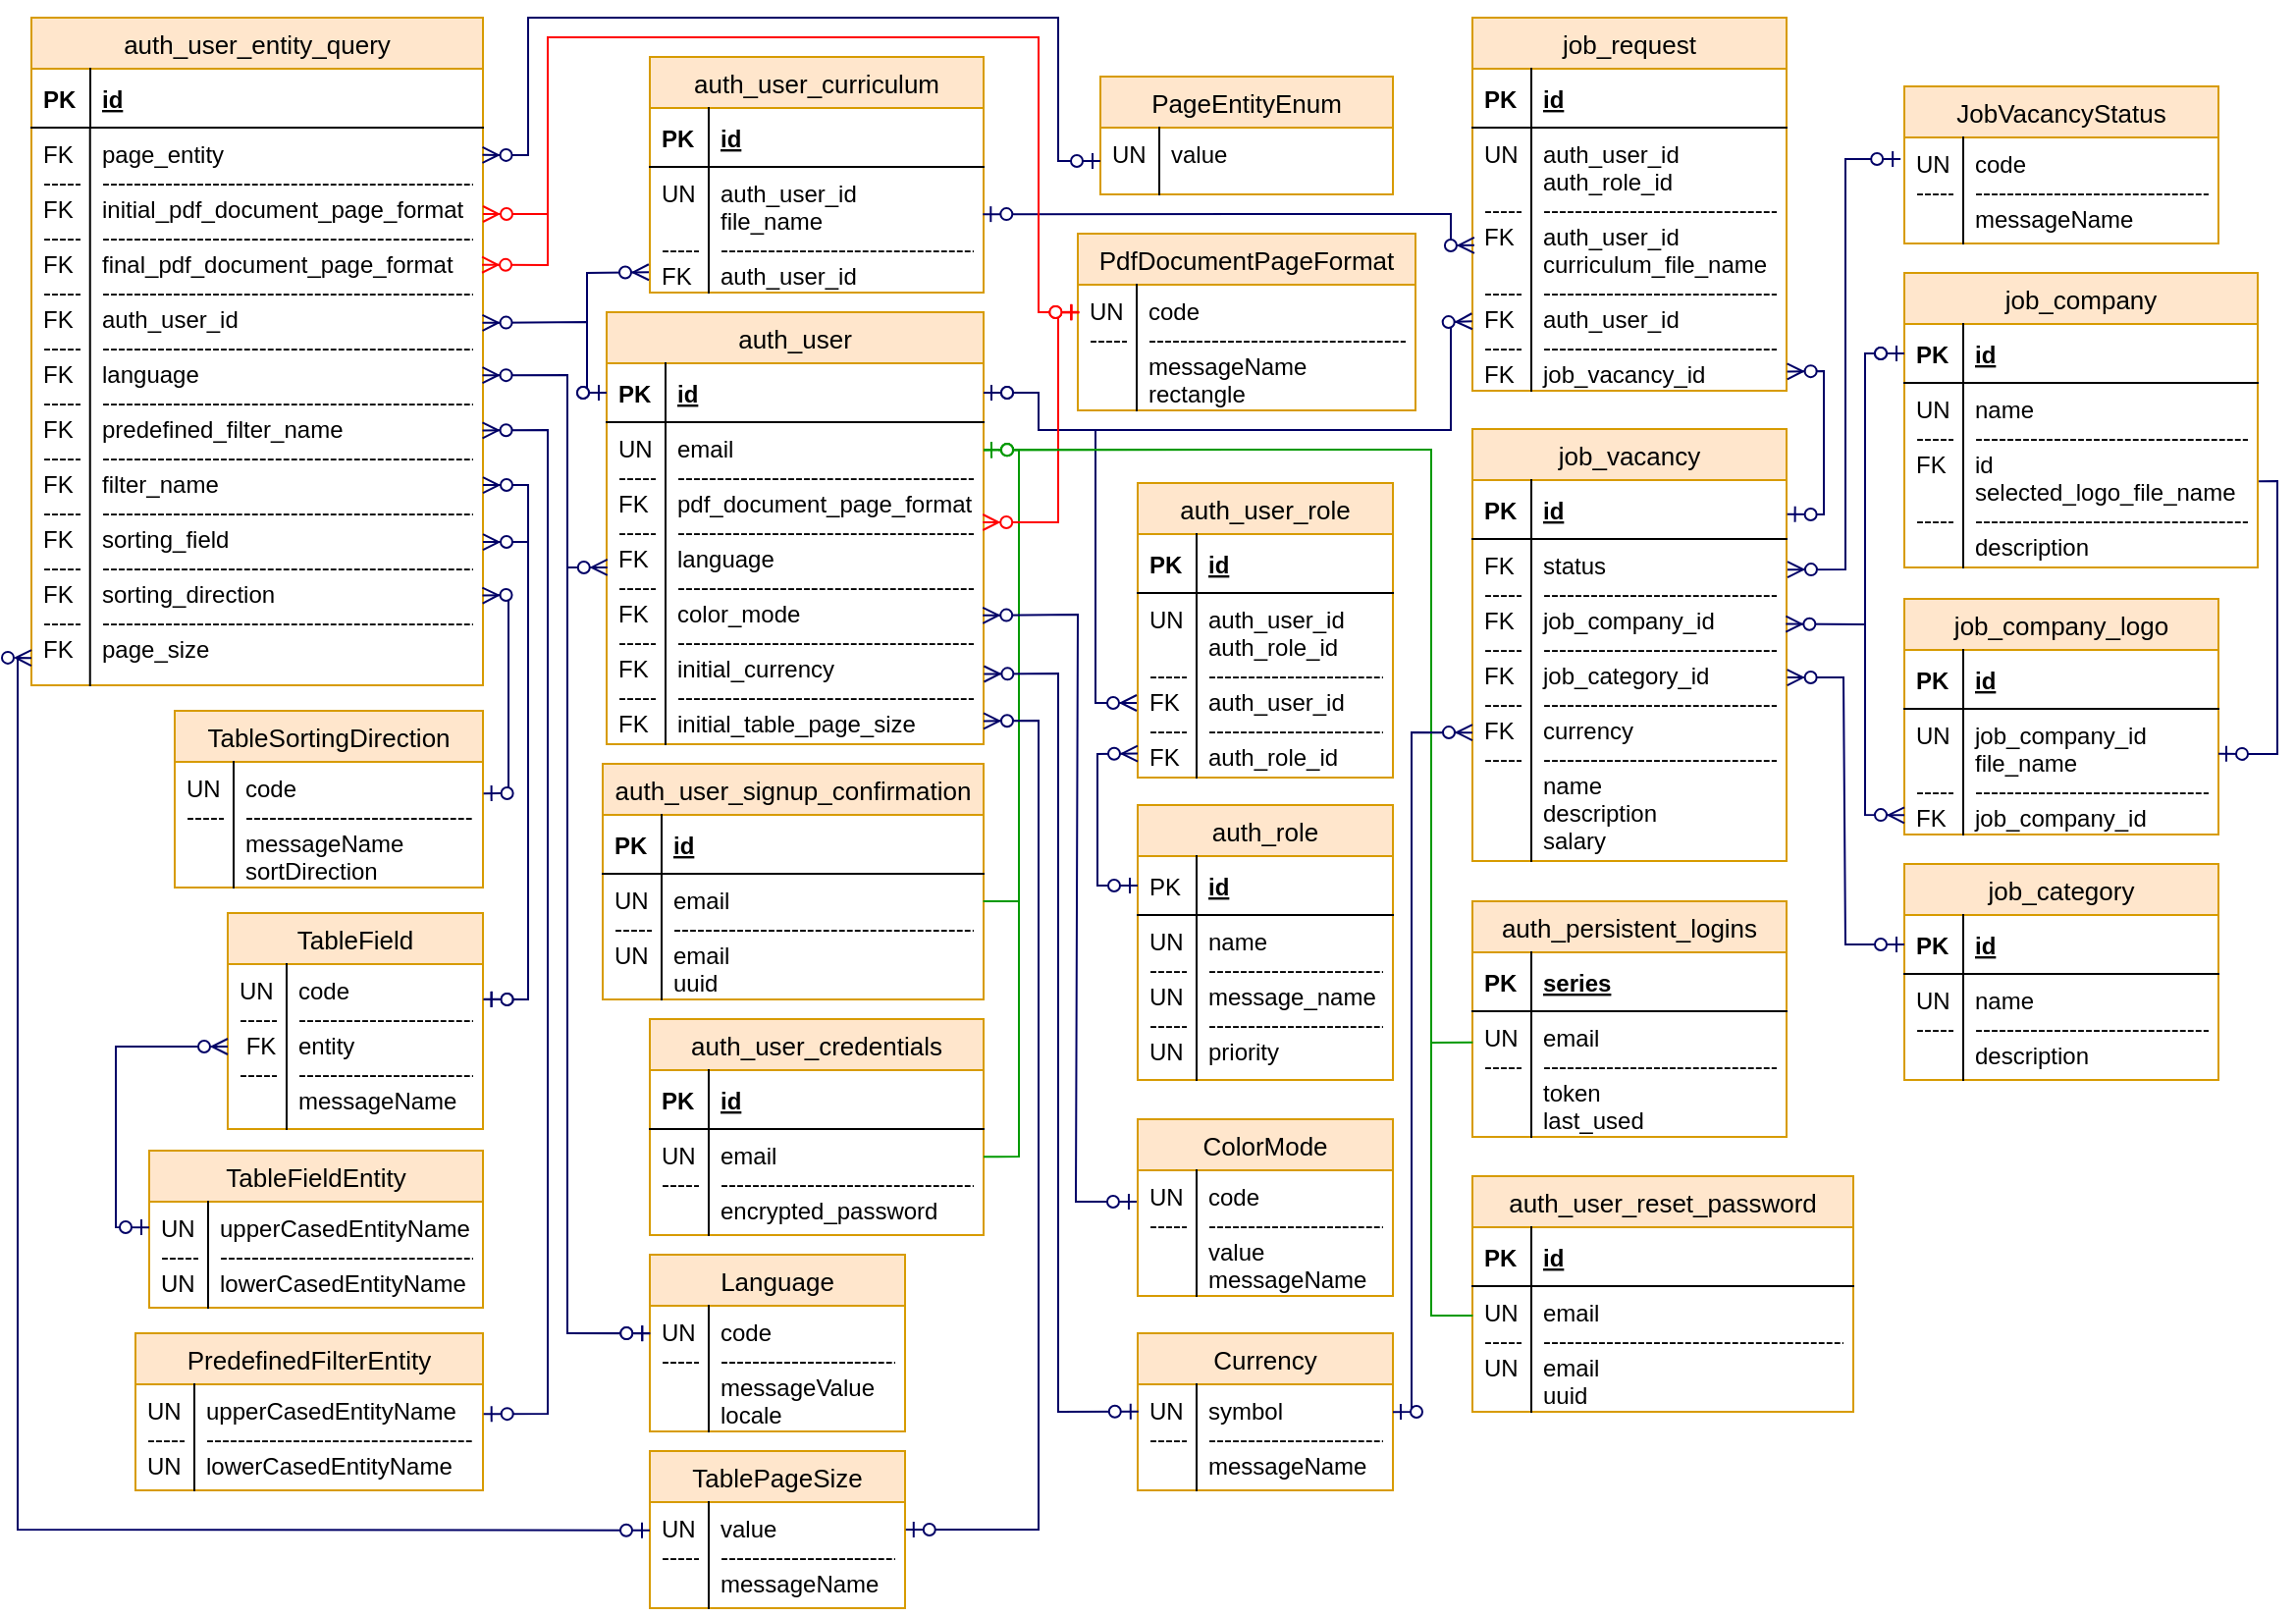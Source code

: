 <mxfile version="26.2.2">
  <diagram id="-S4G8XShlhvuS1L39Igh" name="ERD JobVacanciesApp">
    <mxGraphModel dx="1556" dy="914" grid="1" gridSize="10" guides="1" tooltips="1" connect="1" arrows="1" fold="1" page="1" pageScale="1" pageWidth="1169" pageHeight="827" math="0" shadow="0">
      <root>
        <mxCell id="0" />
        <mxCell id="1" parent="0" />
        <mxCell id="6swf2HXfbsQknAuUjtrE-1" value="auth_user_role" style="swimlane;fontStyle=0;childLayout=stackLayout;horizontal=1;startSize=26;fillColor=#ffe6cc;horizontalStack=0;resizeParent=1;resizeParentMax=0;resizeLast=0;collapsible=1;marginBottom=0;swimlaneFillColor=#ffffff;align=center;strokeWidth=1;fontSize=13;strokeColor=#d79b00;" parent="1" vertex="1">
          <mxGeometry x="580.5" y="247" width="130" height="150" as="geometry" />
        </mxCell>
        <mxCell id="6swf2HXfbsQknAuUjtrE-2" value="id" style="shape=partialRectangle;top=0;left=0;right=0;bottom=1;align=left;verticalAlign=middle;fillColor=none;spacingLeft=34;spacingRight=4;overflow=hidden;rotatable=0;points=[[0,0.5],[1,0.5]];portConstraint=eastwest;dropTarget=0;fontStyle=5;" parent="6swf2HXfbsQknAuUjtrE-1" vertex="1">
          <mxGeometry y="26" width="130" height="30" as="geometry" />
        </mxCell>
        <mxCell id="6swf2HXfbsQknAuUjtrE-3" value="PK" style="shape=partialRectangle;top=0;left=0;bottom=0;fillColor=none;align=left;verticalAlign=middle;spacingLeft=4;spacingRight=4;overflow=hidden;rotatable=0;points=[];portConstraint=eastwest;part=1;fontStyle=1" parent="6swf2HXfbsQknAuUjtrE-2" vertex="1" connectable="0">
          <mxGeometry width="30" height="30" as="geometry" />
        </mxCell>
        <mxCell id="6swf2HXfbsQknAuUjtrE-4" value="auth_user_id&#xa;auth_role_id&#xa;-----------------------&#xa;auth_user_id&#xa;-----------------------&#xa;auth_role_id&#xa;" style="shape=partialRectangle;top=0;left=0;right=0;bottom=0;align=left;verticalAlign=top;fillColor=none;spacingLeft=34;spacingRight=4;overflow=hidden;rotatable=0;points=[[0,0.5],[1,0.5]];portConstraint=eastwest;dropTarget=0;fontStyle=0" parent="6swf2HXfbsQknAuUjtrE-1" vertex="1">
          <mxGeometry y="56" width="130" height="94" as="geometry" />
        </mxCell>
        <mxCell id="6swf2HXfbsQknAuUjtrE-5" value="UN&#xa; &#xa;-----&#xa;FK&#xa;-----&#xa;FK&#xa;" style="shape=partialRectangle;top=0;left=0;bottom=0;fillColor=none;align=left;verticalAlign=top;spacingLeft=4;spacingRight=4;overflow=hidden;rotatable=0;points=[];portConstraint=eastwest;part=1;fontStyle=0" parent="6swf2HXfbsQknAuUjtrE-4" vertex="1" connectable="0">
          <mxGeometry width="30" height="94" as="geometry" />
        </mxCell>
        <mxCell id="6swf2HXfbsQknAuUjtrE-6" value="auth_user" style="swimlane;fontStyle=0;childLayout=stackLayout;horizontal=1;startSize=26;fillColor=#FFE6CC;horizontalStack=0;resizeParent=1;resizeParentMax=0;resizeLast=0;collapsible=1;marginBottom=0;swimlaneFillColor=#ffffff;align=center;strokeWidth=1;fontSize=13;strokeColor=#d79b00;" parent="1" vertex="1">
          <mxGeometry x="310" y="160" width="192" height="220" as="geometry" />
        </mxCell>
        <mxCell id="6swf2HXfbsQknAuUjtrE-7" value="id" style="shape=partialRectangle;top=0;left=0;right=0;bottom=1;align=left;verticalAlign=middle;fillColor=none;spacingLeft=34;spacingRight=4;overflow=hidden;rotatable=0;points=[[0,0.5],[1,0.5]];portConstraint=eastwest;dropTarget=0;fontStyle=5;" parent="6swf2HXfbsQknAuUjtrE-6" vertex="1">
          <mxGeometry y="26" width="192" height="30" as="geometry" />
        </mxCell>
        <mxCell id="6swf2HXfbsQknAuUjtrE-8" value="PK" style="shape=partialRectangle;top=0;left=0;bottom=0;fillColor=none;align=left;verticalAlign=middle;spacingLeft=4;spacingRight=4;overflow=hidden;rotatable=0;points=[];portConstraint=eastwest;part=1;fontStyle=1" parent="6swf2HXfbsQknAuUjtrE-7" vertex="1" connectable="0">
          <mxGeometry width="30" height="30" as="geometry" />
        </mxCell>
        <mxCell id="6swf2HXfbsQknAuUjtrE-9" value="email&#xa;--------------------------------------&#xa;pdf_document_page_format&#xa;--------------------------------------&#xa;language&#xa;--------------------------------------&#xa;color_mode&#xa;--------------------------------------&#xa;initial_currency&#xa;--------------------------------------&#xa;initial_table_page_size" style="shape=partialRectangle;top=0;left=0;right=0;bottom=0;align=left;verticalAlign=top;fillColor=none;spacingLeft=34;spacingRight=4;overflow=hidden;rotatable=0;points=[[0,0.5],[1,0.5]];portConstraint=eastwest;dropTarget=0;" parent="6swf2HXfbsQknAuUjtrE-6" vertex="1">
          <mxGeometry y="56" width="192" height="164" as="geometry" />
        </mxCell>
        <mxCell id="6swf2HXfbsQknAuUjtrE-10" value="UN&#xa;-----&#xa;FK&#xa;-----&#xa;FK&#xa;-----&#xa;FK&#xa;-----&#xa;FK&#xa;-----&#xa;FK" style="shape=partialRectangle;top=0;left=0;bottom=0;fillColor=none;align=left;verticalAlign=top;spacingLeft=4;spacingRight=4;overflow=hidden;rotatable=0;points=[];portConstraint=eastwest;part=1;" parent="6swf2HXfbsQknAuUjtrE-9" vertex="1" connectable="0">
          <mxGeometry width="30" height="164.0" as="geometry" />
        </mxCell>
        <mxCell id="6swf2HXfbsQknAuUjtrE-11" value="auth_role" style="swimlane;fontStyle=0;childLayout=stackLayout;horizontal=1;startSize=26;fillColor=#ffe6cc;horizontalStack=0;resizeParent=1;resizeParentMax=0;resizeLast=0;collapsible=1;marginBottom=0;swimlaneFillColor=#ffffff;align=center;strokeWidth=1;fontSize=13;strokeColor=#d79b00;" parent="1" vertex="1">
          <mxGeometry x="580.5" y="411" width="130" height="140" as="geometry" />
        </mxCell>
        <mxCell id="6swf2HXfbsQknAuUjtrE-12" value="id" style="shape=partialRectangle;top=0;left=0;right=0;bottom=1;align=left;verticalAlign=middle;fillColor=none;spacingLeft=34;spacingRight=4;overflow=hidden;rotatable=0;points=[[0,0.5],[1,0.5]];portConstraint=eastwest;dropTarget=0;fontStyle=5;" parent="6swf2HXfbsQknAuUjtrE-11" vertex="1">
          <mxGeometry y="26" width="130" height="30" as="geometry" />
        </mxCell>
        <mxCell id="6swf2HXfbsQknAuUjtrE-13" value="PK" style="shape=partialRectangle;top=0;left=0;bottom=0;fillColor=none;align=left;verticalAlign=middle;spacingLeft=4;spacingRight=4;overflow=hidden;rotatable=0;points=[];portConstraint=eastwest;part=1;" parent="6swf2HXfbsQknAuUjtrE-12" vertex="1" connectable="0">
          <mxGeometry width="30" height="30" as="geometry" />
        </mxCell>
        <mxCell id="6swf2HXfbsQknAuUjtrE-14" value="name&#xa;-----------------------&#xa;message_name&#xa;-----------------------&#xa;priority&#xa;&#xa;" style="shape=partialRectangle;top=0;left=0;right=0;bottom=0;align=left;verticalAlign=top;fillColor=none;spacingLeft=34;spacingRight=4;overflow=hidden;rotatable=0;points=[[0,0.5],[1,0.5]];portConstraint=eastwest;dropTarget=0;" parent="6swf2HXfbsQknAuUjtrE-11" vertex="1">
          <mxGeometry y="56" width="130" height="84" as="geometry" />
        </mxCell>
        <mxCell id="6swf2HXfbsQknAuUjtrE-15" value="UN&#xa;-----&#xa;UN&#xa;-----&#xa;UN&#xa;&#xa;&#xa;&#xa;&#xa;" style="shape=partialRectangle;top=0;left=0;bottom=0;fillColor=none;align=left;verticalAlign=top;spacingLeft=4;spacingRight=4;overflow=hidden;rotatable=0;points=[];portConstraint=eastwest;part=1;" parent="6swf2HXfbsQknAuUjtrE-14" vertex="1" connectable="0">
          <mxGeometry width="30" height="84" as="geometry" />
        </mxCell>
        <mxCell id="6swf2HXfbsQknAuUjtrE-16" style="edgeStyle=orthogonalEdgeStyle;rounded=0;html=1;exitX=0.5;exitY=0;entryX=1;entryY=0.5;startArrow=none;startFill=0;endArrow=none;endFill=0;jettySize=auto;orthogonalLoop=1;strokeColor=none;fontSize=13;dashed=1;" parent="1" target="6swf2HXfbsQknAuUjtrE-7" edge="1">
          <mxGeometry relative="1" as="geometry">
            <mxPoint x="517" y="239" as="sourcePoint" />
          </mxGeometry>
        </mxCell>
        <mxCell id="6swf2HXfbsQknAuUjtrE-17" value="" style="edgeStyle=none;rounded=0;html=1;startArrow=ERzeroToMany;startFill=1;endArrow=ERzeroToOne;endFill=1;jettySize=auto;orthogonalLoop=1;fontSize=10;strokeColor=#000066;entryX=1;entryY=0.5;entryDx=0;entryDy=0;" parent="1" target="6swf2HXfbsQknAuUjtrE-7" edge="1">
          <mxGeometry relative="1" as="geometry">
            <mxPoint x="580" y="359" as="sourcePoint" />
            <mxPoint x="315" y="305" as="targetPoint" />
            <Array as="points">
              <mxPoint x="559" y="359" />
              <mxPoint x="559" y="220" />
              <mxPoint x="530" y="220" />
              <mxPoint x="530" y="201" />
            </Array>
          </mxGeometry>
        </mxCell>
        <mxCell id="6swf2HXfbsQknAuUjtrE-18" value="" style="edgeStyle=none;rounded=0;html=1;startArrow=ERzeroToMany;startFill=1;endArrow=ERzeroToOne;endFill=1;jettySize=auto;orthogonalLoop=1;fontSize=10;strokeColor=#000066;entryX=0;entryY=0.5;entryDx=0;entryDy=0;exitX=0;exitY=0.87;exitDx=0;exitDy=0;exitPerimeter=0;" parent="1" source="6swf2HXfbsQknAuUjtrE-4" target="6swf2HXfbsQknAuUjtrE-12" edge="1">
          <mxGeometry relative="1" as="geometry">
            <mxPoint x="142" y="95" as="sourcePoint" />
            <mxPoint x="152" y="255" as="targetPoint" />
            <Array as="points">
              <mxPoint x="560" y="385" />
              <mxPoint x="560" y="452" />
            </Array>
          </mxGeometry>
        </mxCell>
        <mxCell id="6swf2HXfbsQknAuUjtrE-19" value="auth_user_curriculum" style="swimlane;fontStyle=0;childLayout=stackLayout;horizontal=1;startSize=26;fillColor=#FFE6CC;horizontalStack=0;resizeParent=1;resizeParentMax=0;resizeLast=0;collapsible=1;marginBottom=0;swimlaneFillColor=#ffffff;align=center;strokeWidth=1;fontSize=13;strokeColor=#d79b00;" parent="1" vertex="1">
          <mxGeometry x="332" y="30" width="170" height="120" as="geometry" />
        </mxCell>
        <mxCell id="6swf2HXfbsQknAuUjtrE-20" value="id" style="shape=partialRectangle;top=0;left=0;right=0;bottom=1;align=left;verticalAlign=middle;fillColor=none;spacingLeft=34;spacingRight=4;overflow=hidden;rotatable=0;points=[[0,0.5],[1,0.5]];portConstraint=eastwest;dropTarget=0;fontStyle=5;" parent="6swf2HXfbsQknAuUjtrE-19" vertex="1">
          <mxGeometry y="26" width="170" height="30" as="geometry" />
        </mxCell>
        <mxCell id="6swf2HXfbsQknAuUjtrE-21" value="PK" style="shape=partialRectangle;top=0;left=0;bottom=0;fillColor=none;align=left;verticalAlign=middle;spacingLeft=4;spacingRight=4;overflow=hidden;rotatable=0;points=[];portConstraint=eastwest;part=1;fontStyle=1" parent="6swf2HXfbsQknAuUjtrE-20" vertex="1" connectable="0">
          <mxGeometry width="30" height="30" as="geometry" />
        </mxCell>
        <mxCell id="6swf2HXfbsQknAuUjtrE-22" value="auth_user_id&#xa;file_name&#xa;---------------------------------&#xa;auth_user_id" style="shape=partialRectangle;top=0;left=0;right=0;bottom=0;align=left;verticalAlign=top;fillColor=none;spacingLeft=34;spacingRight=4;overflow=hidden;rotatable=0;points=[[0,0.5],[1,0.5]];portConstraint=eastwest;dropTarget=0;" parent="6swf2HXfbsQknAuUjtrE-19" vertex="1">
          <mxGeometry y="56" width="170" height="64" as="geometry" />
        </mxCell>
        <mxCell id="6swf2HXfbsQknAuUjtrE-23" value="UN&#xa; &#xa;-----&#xa;FK&#xa;&#xa;&#xa;" style="shape=partialRectangle;top=0;left=0;bottom=0;fillColor=none;align=left;verticalAlign=top;spacingLeft=4;spacingRight=4;overflow=hidden;rotatable=0;points=[];portConstraint=eastwest;part=1;" parent="6swf2HXfbsQknAuUjtrE-22" vertex="1" connectable="0">
          <mxGeometry width="30" height="64.0" as="geometry" />
        </mxCell>
        <mxCell id="6swf2HXfbsQknAuUjtrE-24" value="" style="edgeStyle=none;rounded=0;html=1;startArrow=ERzeroToMany;startFill=1;endArrow=ERzeroToOne;endFill=1;jettySize=auto;orthogonalLoop=1;fontSize=10;strokeColor=#000066;entryX=0;entryY=0.5;entryDx=0;entryDy=0;exitX=-0.003;exitY=0.838;exitDx=0;exitDy=0;exitPerimeter=0;" parent="1" source="6swf2HXfbsQknAuUjtrE-22" target="6swf2HXfbsQknAuUjtrE-7" edge="1">
          <mxGeometry relative="1" as="geometry">
            <mxPoint x="345" y="145" as="sourcePoint" />
            <mxPoint x="335" y="159.998" as="targetPoint" />
            <Array as="points">
              <mxPoint x="300" y="140" />
              <mxPoint x="300" y="201" />
            </Array>
          </mxGeometry>
        </mxCell>
        <mxCell id="6swf2HXfbsQknAuUjtrE-25" value="auth_user_signup_confirmation" style="swimlane;fontStyle=0;childLayout=stackLayout;horizontal=1;startSize=26;fillColor=#FFE6CC;horizontalStack=0;resizeParent=1;resizeParentMax=0;resizeLast=0;collapsible=1;marginBottom=0;swimlaneFillColor=#ffffff;align=center;strokeWidth=1;fontSize=13;strokeColor=#d79b00;" parent="1" vertex="1">
          <mxGeometry x="308" y="390" width="194" height="120" as="geometry" />
        </mxCell>
        <mxCell id="6swf2HXfbsQknAuUjtrE-26" value="id" style="shape=partialRectangle;top=0;left=0;right=0;bottom=1;align=left;verticalAlign=middle;fillColor=none;spacingLeft=34;spacingRight=4;overflow=hidden;rotatable=0;points=[[0,0.5],[1,0.5]];portConstraint=eastwest;dropTarget=0;fontStyle=5;" parent="6swf2HXfbsQknAuUjtrE-25" vertex="1">
          <mxGeometry y="26" width="194" height="30" as="geometry" />
        </mxCell>
        <mxCell id="6swf2HXfbsQknAuUjtrE-27" value="PK" style="shape=partialRectangle;top=0;left=0;bottom=0;fillColor=none;align=left;verticalAlign=middle;spacingLeft=4;spacingRight=4;overflow=hidden;rotatable=0;points=[];portConstraint=eastwest;part=1;fontStyle=1" parent="6swf2HXfbsQknAuUjtrE-26" vertex="1" connectable="0">
          <mxGeometry width="30" height="30" as="geometry" />
        </mxCell>
        <mxCell id="6swf2HXfbsQknAuUjtrE-28" value="email&#xa;---------------------------------------&#xa;email&#xa;uuid" style="shape=partialRectangle;top=0;left=0;right=0;bottom=0;align=left;verticalAlign=top;fillColor=none;spacingLeft=34;spacingRight=4;overflow=hidden;rotatable=0;points=[[0,0.5],[1,0.5]];portConstraint=eastwest;dropTarget=0;" parent="6swf2HXfbsQknAuUjtrE-25" vertex="1">
          <mxGeometry y="56" width="194" height="64" as="geometry" />
        </mxCell>
        <mxCell id="6swf2HXfbsQknAuUjtrE-29" value="UN&#xa;-----&#xa;UN&#xa; &#xa;&#xa;&#xa;" style="shape=partialRectangle;top=0;left=0;bottom=0;fillColor=none;align=left;verticalAlign=top;spacingLeft=4;spacingRight=4;overflow=hidden;rotatable=0;points=[];portConstraint=eastwest;part=1;" parent="6swf2HXfbsQknAuUjtrE-28" vertex="1" connectable="0">
          <mxGeometry width="30" height="64.0" as="geometry" />
        </mxCell>
        <mxCell id="6swf2HXfbsQknAuUjtrE-30" value="auth_user_credentials" style="swimlane;fontStyle=0;childLayout=stackLayout;horizontal=1;startSize=26;fillColor=#FFE6CC;horizontalStack=0;resizeParent=1;resizeParentMax=0;resizeLast=0;collapsible=1;marginBottom=0;swimlaneFillColor=#ffffff;align=center;strokeWidth=1;fontSize=13;strokeColor=#d79b00;" parent="1" vertex="1">
          <mxGeometry x="332" y="520" width="170" height="110" as="geometry" />
        </mxCell>
        <mxCell id="6swf2HXfbsQknAuUjtrE-31" value="id" style="shape=partialRectangle;top=0;left=0;right=0;bottom=1;align=left;verticalAlign=middle;fillColor=none;spacingLeft=34;spacingRight=4;overflow=hidden;rotatable=0;points=[[0,0.5],[1,0.5]];portConstraint=eastwest;dropTarget=0;fontStyle=5;" parent="6swf2HXfbsQknAuUjtrE-30" vertex="1">
          <mxGeometry y="26" width="170" height="30" as="geometry" />
        </mxCell>
        <mxCell id="6swf2HXfbsQknAuUjtrE-32" value="PK" style="shape=partialRectangle;top=0;left=0;bottom=0;fillColor=none;align=left;verticalAlign=middle;spacingLeft=4;spacingRight=4;overflow=hidden;rotatable=0;points=[];portConstraint=eastwest;part=1;fontStyle=1" parent="6swf2HXfbsQknAuUjtrE-31" vertex="1" connectable="0">
          <mxGeometry width="30" height="30" as="geometry" />
        </mxCell>
        <mxCell id="6swf2HXfbsQknAuUjtrE-33" value="email&#xa;---------------------------------&#xa;encrypted_password" style="shape=partialRectangle;top=0;left=0;right=0;bottom=0;align=left;verticalAlign=top;fillColor=none;spacingLeft=34;spacingRight=4;overflow=hidden;rotatable=0;points=[[0,0.5],[1,0.5]];portConstraint=eastwest;dropTarget=0;" parent="6swf2HXfbsQknAuUjtrE-30" vertex="1">
          <mxGeometry y="56" width="170" height="54" as="geometry" />
        </mxCell>
        <mxCell id="6swf2HXfbsQknAuUjtrE-34" value="UN&#xa;-----&#xa;&#xa;&#xa;&#xa;" style="shape=partialRectangle;top=0;left=0;bottom=0;fillColor=none;align=left;verticalAlign=top;spacingLeft=4;spacingRight=4;overflow=hidden;rotatable=0;points=[];portConstraint=eastwest;part=1;" parent="6swf2HXfbsQknAuUjtrE-33" vertex="1" connectable="0">
          <mxGeometry width="30" height="54.0" as="geometry" />
        </mxCell>
        <mxCell id="6swf2HXfbsQknAuUjtrE-35" value="" style="fontSize=12;html=1;endArrow=ERzeroToOne;endFill=1;rounded=0;strokeColor=#009900;exitX=0.999;exitY=0.218;exitDx=0;exitDy=0;exitPerimeter=0;entryX=1;entryY=0.086;entryDx=0;entryDy=0;entryPerimeter=0;" parent="1" source="6swf2HXfbsQknAuUjtrE-28" target="6swf2HXfbsQknAuUjtrE-9" edge="1">
          <mxGeometry width="100" height="100" relative="1" as="geometry">
            <mxPoint x="504" y="415" as="sourcePoint" />
            <mxPoint x="502" y="240" as="targetPoint" />
            <Array as="points">
              <mxPoint x="520" y="460" />
              <mxPoint x="520" y="230" />
            </Array>
          </mxGeometry>
        </mxCell>
        <mxCell id="6swf2HXfbsQknAuUjtrE-36" value="" style="fontSize=12;html=1;endArrow=ERzeroToOne;endFill=1;rounded=0;strokeColor=#009900;exitX=1;exitY=0.262;exitDx=0;exitDy=0;exitPerimeter=0;entryX=1;entryY=0.086;entryDx=0;entryDy=0;entryPerimeter=0;" parent="1" source="6swf2HXfbsQknAuUjtrE-33" target="6swf2HXfbsQknAuUjtrE-9" edge="1">
          <mxGeometry width="100" height="100" relative="1" as="geometry">
            <mxPoint x="504" y="565" as="sourcePoint" />
            <mxPoint x="510" y="240" as="targetPoint" />
            <Array as="points">
              <mxPoint x="520" y="590" />
              <mxPoint x="520" y="230" />
            </Array>
          </mxGeometry>
        </mxCell>
        <mxCell id="6swf2HXfbsQknAuUjtrE-37" value="Language" style="swimlane;fontStyle=0;childLayout=stackLayout;horizontal=1;startSize=26;fillColor=#FFE6CC;horizontalStack=0;resizeParent=1;resizeParentMax=0;resizeLast=0;collapsible=1;marginBottom=0;swimlaneFillColor=#ffffff;align=center;strokeWidth=1;fontSize=13;strokeColor=#d79b00;" parent="1" vertex="1">
          <mxGeometry x="332" y="640" width="130" height="90" as="geometry" />
        </mxCell>
        <mxCell id="6swf2HXfbsQknAuUjtrE-38" value="code&#xa;-----------------------&#xa;messageValue&#xa;locale" style="shape=partialRectangle;top=0;left=0;right=0;bottom=0;align=left;verticalAlign=top;fillColor=none;spacingLeft=34;spacingRight=4;overflow=hidden;rotatable=0;points=[[0,0.5],[1,0.5]];portConstraint=eastwest;dropTarget=0;" parent="6swf2HXfbsQknAuUjtrE-37" vertex="1">
          <mxGeometry y="26" width="130" height="64" as="geometry" />
        </mxCell>
        <mxCell id="6swf2HXfbsQknAuUjtrE-39" value="UN&#xa;-----&#xa; &#xa;&#xa;&#xa;&#xa;&#xa;" style="shape=partialRectangle;top=0;left=0;bottom=0;fillColor=none;align=left;verticalAlign=top;spacingLeft=4;spacingRight=4;overflow=hidden;rotatable=0;points=[];portConstraint=eastwest;part=1;" parent="6swf2HXfbsQknAuUjtrE-38" vertex="1" connectable="0">
          <mxGeometry width="30" height="64.0" as="geometry" />
        </mxCell>
        <mxCell id="6swf2HXfbsQknAuUjtrE-40" value="" style="edgeStyle=none;rounded=0;html=1;startArrow=ERzeroToMany;startFill=1;endArrow=ERzeroToOne;endFill=1;jettySize=auto;orthogonalLoop=1;fontSize=10;strokeColor=#000066;entryX=0.001;entryY=0.219;entryDx=0;entryDy=0;entryPerimeter=0;exitX=0.002;exitY=0.451;exitDx=0;exitDy=0;exitPerimeter=0;" parent="1" source="6swf2HXfbsQknAuUjtrE-9" target="6swf2HXfbsQknAuUjtrE-38" edge="1">
          <mxGeometry relative="1" as="geometry">
            <mxPoint x="310" y="290" as="sourcePoint" />
            <mxPoint x="330" y="680" as="targetPoint" />
            <Array as="points">
              <mxPoint x="290" y="290" />
              <mxPoint x="290" y="680" />
            </Array>
          </mxGeometry>
        </mxCell>
        <mxCell id="6swf2HXfbsQknAuUjtrE-41" value="job_request" style="swimlane;fontStyle=0;childLayout=stackLayout;horizontal=1;startSize=26;fillColor=#ffe6cc;horizontalStack=0;resizeParent=1;resizeParentMax=0;resizeLast=0;collapsible=1;marginBottom=0;swimlaneFillColor=#ffffff;align=center;strokeWidth=1;fontSize=13;strokeColor=#d79b00;" parent="1" vertex="1">
          <mxGeometry x="751" y="10" width="160" height="190" as="geometry" />
        </mxCell>
        <mxCell id="6swf2HXfbsQknAuUjtrE-42" value="id" style="shape=partialRectangle;top=0;left=0;right=0;bottom=1;align=left;verticalAlign=middle;fillColor=none;spacingLeft=34;spacingRight=4;overflow=hidden;rotatable=0;points=[[0,0.5],[1,0.5]];portConstraint=eastwest;dropTarget=0;fontStyle=5;" parent="6swf2HXfbsQknAuUjtrE-41" vertex="1">
          <mxGeometry y="26" width="160" height="30" as="geometry" />
        </mxCell>
        <mxCell id="6swf2HXfbsQknAuUjtrE-43" value="PK" style="shape=partialRectangle;top=0;left=0;bottom=0;fillColor=none;align=left;verticalAlign=middle;spacingLeft=4;spacingRight=4;overflow=hidden;rotatable=0;points=[];portConstraint=eastwest;part=1;fontStyle=1" parent="6swf2HXfbsQknAuUjtrE-42" vertex="1" connectable="0">
          <mxGeometry width="30" height="30" as="geometry" />
        </mxCell>
        <mxCell id="6swf2HXfbsQknAuUjtrE-44" value="auth_user_id&#xa;auth_role_id&#xa;------------------------------&#xa;auth_user_id&#xa;curriculum_file_name&#xa;------------------------------&#xa;auth_user_id&#xa;------------------------------&#xa;job_vacancy_id&#xa;&#xa;" style="shape=partialRectangle;top=0;left=0;right=0;bottom=0;align=left;verticalAlign=top;fillColor=none;spacingLeft=34;spacingRight=4;overflow=hidden;rotatable=0;points=[[0,0.5],[1,0.5]];portConstraint=eastwest;dropTarget=0;fontStyle=0" parent="6swf2HXfbsQknAuUjtrE-41" vertex="1">
          <mxGeometry y="56" width="160" height="134" as="geometry" />
        </mxCell>
        <mxCell id="6swf2HXfbsQknAuUjtrE-45" value="UN&#xa; &#xa;----- &#xa;FK&#xa;&#xa;-----&#xa;FK&#xa;-----&#xa;FK" style="shape=partialRectangle;top=0;left=0;bottom=0;fillColor=none;align=left;verticalAlign=top;spacingLeft=4;spacingRight=4;overflow=hidden;rotatable=0;points=[];portConstraint=eastwest;part=1;fontStyle=0" parent="6swf2HXfbsQknAuUjtrE-44" vertex="1" connectable="0">
          <mxGeometry width="30" height="134.0" as="geometry" />
        </mxCell>
        <mxCell id="6swf2HXfbsQknAuUjtrE-46" value="" style="edgeStyle=none;rounded=0;html=1;startArrow=ERzeroToMany;startFill=1;endArrow=ERzeroToOne;endFill=1;jettySize=auto;orthogonalLoop=1;fontSize=10;strokeColor=#000066;entryX=1;entryY=0.5;entryDx=0;entryDy=0;exitX=-0.001;exitY=0.736;exitDx=0;exitDy=0;exitPerimeter=0;" parent="1" source="6swf2HXfbsQknAuUjtrE-44" target="6swf2HXfbsQknAuUjtrE-7" edge="1">
          <mxGeometry relative="1" as="geometry">
            <mxPoint x="734" y="155" as="sourcePoint" />
            <mxPoint x="704" y="255" as="targetPoint" />
            <Array as="points">
              <mxPoint x="740" y="165" />
              <mxPoint x="740" y="220" />
              <mxPoint x="530" y="220" />
              <mxPoint x="530" y="201" />
            </Array>
          </mxGeometry>
        </mxCell>
        <mxCell id="6swf2HXfbsQknAuUjtrE-47" value="job_vacancy" style="swimlane;fontStyle=0;childLayout=stackLayout;horizontal=1;startSize=26;fillColor=#ffe6cc;horizontalStack=0;resizeParent=1;resizeParentMax=0;resizeLast=0;collapsible=1;marginBottom=0;swimlaneFillColor=#ffffff;align=center;strokeWidth=1;fontSize=13;strokeColor=#d79b00;" parent="1" vertex="1">
          <mxGeometry x="751" y="219.5" width="160" height="220" as="geometry" />
        </mxCell>
        <mxCell id="6swf2HXfbsQknAuUjtrE-48" value="id" style="shape=partialRectangle;top=0;left=0;right=0;bottom=1;align=left;verticalAlign=middle;fillColor=none;spacingLeft=34;spacingRight=4;overflow=hidden;rotatable=0;points=[[0,0.5],[1,0.5]];portConstraint=eastwest;dropTarget=0;fontStyle=5;" parent="6swf2HXfbsQknAuUjtrE-47" vertex="1">
          <mxGeometry y="26" width="160" height="30" as="geometry" />
        </mxCell>
        <mxCell id="6swf2HXfbsQknAuUjtrE-49" value="PK" style="shape=partialRectangle;top=0;left=0;bottom=0;fillColor=none;align=left;verticalAlign=middle;spacingLeft=4;spacingRight=4;overflow=hidden;rotatable=0;points=[];portConstraint=eastwest;part=1;fontStyle=1" parent="6swf2HXfbsQknAuUjtrE-48" vertex="1" connectable="0">
          <mxGeometry width="30" height="30" as="geometry" />
        </mxCell>
        <mxCell id="6swf2HXfbsQknAuUjtrE-50" value="status&#xa;------------------------------&#xa;job_company_id&#xa;------------------------------&#xa;job_category_id&#xa;------------------------------&#xa;currency&#xa;------------------------------&#xa;name&#xa;description&#xa;salary" style="shape=partialRectangle;top=0;left=0;right=0;bottom=0;align=left;verticalAlign=top;fillColor=none;spacingLeft=34;spacingRight=4;overflow=hidden;rotatable=0;points=[[0,0.5],[1,0.5]];portConstraint=eastwest;dropTarget=0;fontStyle=0" parent="6swf2HXfbsQknAuUjtrE-47" vertex="1">
          <mxGeometry y="56" width="160" height="164" as="geometry" />
        </mxCell>
        <mxCell id="6swf2HXfbsQknAuUjtrE-51" value="FK&#xa;-----&#xa;FK&#xa;-----&#xa;FK&#xa;-----&#xa;FK&#xa;-----" style="shape=partialRectangle;top=0;left=0;bottom=0;fillColor=none;align=left;verticalAlign=top;spacingLeft=4;spacingRight=4;overflow=hidden;rotatable=0;points=[];portConstraint=eastwest;part=1;fontStyle=0" parent="6swf2HXfbsQknAuUjtrE-50" vertex="1" connectable="0">
          <mxGeometry width="30" height="164" as="geometry" />
        </mxCell>
        <mxCell id="6swf2HXfbsQknAuUjtrE-52" value="" style="edgeStyle=none;rounded=0;html=1;startArrow=ERzeroToMany;startFill=1;endArrow=ERzeroToOne;endFill=1;jettySize=auto;orthogonalLoop=1;fontSize=10;strokeColor=#000066;entryX=1.002;entryY=0.58;entryDx=0;entryDy=0;exitX=1.002;exitY=0.927;exitDx=0;exitDy=0;exitPerimeter=0;entryPerimeter=0;" parent="1" source="6swf2HXfbsQknAuUjtrE-44" target="6swf2HXfbsQknAuUjtrE-48" edge="1">
          <mxGeometry relative="1" as="geometry">
            <mxPoint x="921" y="225" as="sourcePoint" />
            <mxPoint x="721" y="265" as="targetPoint" />
            <Array as="points">
              <mxPoint x="930" y="190" />
              <mxPoint x="930" y="263" />
            </Array>
          </mxGeometry>
        </mxCell>
        <mxCell id="6swf2HXfbsQknAuUjtrE-53" value="JobVacancyStatus" style="swimlane;fontStyle=0;childLayout=stackLayout;horizontal=1;startSize=26;fillColor=#FFE6CC;horizontalStack=0;resizeParent=1;resizeParentMax=0;resizeLast=0;collapsible=1;marginBottom=0;swimlaneFillColor=#ffffff;align=center;strokeWidth=1;fontSize=13;strokeColor=#d79b00;" parent="1" vertex="1">
          <mxGeometry x="971" y="45" width="160" height="80" as="geometry" />
        </mxCell>
        <mxCell id="6swf2HXfbsQknAuUjtrE-54" value="code&#xa;------------------------------&#xa;messageName&#xa;" style="shape=partialRectangle;top=0;left=0;right=0;bottom=0;align=left;verticalAlign=top;fillColor=none;spacingLeft=34;spacingRight=4;overflow=hidden;rotatable=0;points=[[0,0.5],[1,0.5]];portConstraint=eastwest;dropTarget=0;" parent="6swf2HXfbsQknAuUjtrE-53" vertex="1">
          <mxGeometry y="26" width="160" height="54" as="geometry" />
        </mxCell>
        <mxCell id="6swf2HXfbsQknAuUjtrE-55" value="UN&#xa;-----&#xa; &#xa;&#xa;&#xa;&#xa;&#xa;" style="shape=partialRectangle;top=0;left=0;bottom=0;fillColor=none;align=left;verticalAlign=top;spacingLeft=4;spacingRight=4;overflow=hidden;rotatable=0;points=[];portConstraint=eastwest;part=1;" parent="6swf2HXfbsQknAuUjtrE-54" vertex="1" connectable="0">
          <mxGeometry width="30" height="54.0" as="geometry" />
        </mxCell>
        <mxCell id="6swf2HXfbsQknAuUjtrE-56" value="" style="edgeStyle=none;rounded=0;html=1;startArrow=ERzeroToMany;startFill=1;endArrow=ERzeroToOne;endFill=1;jettySize=auto;orthogonalLoop=1;fontSize=10;strokeColor=#000066;entryX=-0.012;entryY=0.204;entryDx=0;entryDy=0;entryPerimeter=0;exitX=1.003;exitY=0.095;exitDx=0;exitDy=0;exitPerimeter=0;" parent="1" source="6swf2HXfbsQknAuUjtrE-50" target="6swf2HXfbsQknAuUjtrE-54" edge="1">
          <mxGeometry relative="1" as="geometry">
            <mxPoint x="999.08" y="304.996" as="sourcePoint" />
            <mxPoint x="951" y="418.026" as="targetPoint" />
            <Array as="points">
              <mxPoint x="941" y="291" />
              <mxPoint x="941" y="82" />
            </Array>
          </mxGeometry>
        </mxCell>
        <mxCell id="6swf2HXfbsQknAuUjtrE-57" value="job_company" style="swimlane;fontStyle=0;childLayout=stackLayout;horizontal=1;startSize=26;fillColor=#FFE6CC;horizontalStack=0;resizeParent=1;resizeParentMax=0;resizeLast=0;collapsible=1;marginBottom=0;swimlaneFillColor=#ffffff;align=center;strokeWidth=1;fontSize=13;strokeColor=#d79b00;" parent="1" vertex="1">
          <mxGeometry x="971" y="140" width="180" height="150" as="geometry" />
        </mxCell>
        <mxCell id="6swf2HXfbsQknAuUjtrE-58" value="id" style="shape=partialRectangle;top=0;left=0;right=0;bottom=1;align=left;verticalAlign=middle;fillColor=none;spacingLeft=34;spacingRight=4;overflow=hidden;rotatable=0;points=[[0,0.5],[1,0.5]];portConstraint=eastwest;dropTarget=0;fontStyle=5;" parent="6swf2HXfbsQknAuUjtrE-57" vertex="1">
          <mxGeometry y="26" width="180" height="30" as="geometry" />
        </mxCell>
        <mxCell id="6swf2HXfbsQknAuUjtrE-59" value="PK" style="shape=partialRectangle;top=0;left=0;bottom=0;fillColor=none;align=left;verticalAlign=middle;spacingLeft=4;spacingRight=4;overflow=hidden;rotatable=0;points=[];portConstraint=eastwest;part=1;fontStyle=1" parent="6swf2HXfbsQknAuUjtrE-58" vertex="1" connectable="0">
          <mxGeometry width="30" height="30" as="geometry" />
        </mxCell>
        <mxCell id="6swf2HXfbsQknAuUjtrE-60" value="name&#xa;-----------------------------------&#xa;id&#xa;selected_logo_file_name&#xa;-----------------------------------&#xa;description&#xa;&#xa;" style="shape=partialRectangle;top=0;left=0;right=0;bottom=0;align=left;verticalAlign=top;fillColor=none;spacingLeft=34;spacingRight=4;overflow=hidden;rotatable=0;points=[[0,0.5],[1,0.5]];portConstraint=eastwest;dropTarget=0;" parent="6swf2HXfbsQknAuUjtrE-57" vertex="1">
          <mxGeometry y="56" width="180" height="94" as="geometry" />
        </mxCell>
        <mxCell id="6swf2HXfbsQknAuUjtrE-61" value="UN&#xa;----- &#xa;FK&#xa; &#xa;----- &#xa;&#xa; &#xa;&#xa;&#xa;&#xa;" style="shape=partialRectangle;top=0;left=0;bottom=0;fillColor=none;align=left;verticalAlign=top;spacingLeft=4;spacingRight=4;overflow=hidden;rotatable=0;points=[];portConstraint=eastwest;part=1;" parent="6swf2HXfbsQknAuUjtrE-60" vertex="1" connectable="0">
          <mxGeometry width="30" height="94.0" as="geometry" />
        </mxCell>
        <mxCell id="6swf2HXfbsQknAuUjtrE-62" value="" style="edgeStyle=none;rounded=0;html=1;startArrow=ERzeroToMany;startFill=1;endArrow=ERzeroToOne;endFill=1;jettySize=auto;orthogonalLoop=1;fontSize=10;strokeColor=#000066;entryX=0;entryY=0.5;entryDx=0;entryDy=0;exitX=0.998;exitY=0.264;exitDx=0;exitDy=0;exitPerimeter=0;" parent="1" source="6swf2HXfbsQknAuUjtrE-50" target="6swf2HXfbsQknAuUjtrE-58" edge="1">
          <mxGeometry relative="1" as="geometry">
            <mxPoint x="923.08" y="296.008" as="sourcePoint" />
            <mxPoint x="969.08" y="92.016" as="targetPoint" />
            <Array as="points">
              <mxPoint x="951" y="319" />
              <mxPoint x="951" y="181" />
            </Array>
          </mxGeometry>
        </mxCell>
        <mxCell id="6swf2HXfbsQknAuUjtrE-63" value="job_company_logo" style="swimlane;fontStyle=0;childLayout=stackLayout;horizontal=1;startSize=26;fillColor=#FFE6CC;horizontalStack=0;resizeParent=1;resizeParentMax=0;resizeLast=0;collapsible=1;marginBottom=0;swimlaneFillColor=#ffffff;align=center;strokeWidth=1;fontSize=13;strokeColor=#d79b00;" parent="1" vertex="1">
          <mxGeometry x="971" y="306" width="160" height="120" as="geometry" />
        </mxCell>
        <mxCell id="6swf2HXfbsQknAuUjtrE-64" value="id" style="shape=partialRectangle;top=0;left=0;right=0;bottom=1;align=left;verticalAlign=middle;fillColor=none;spacingLeft=34;spacingRight=4;overflow=hidden;rotatable=0;points=[[0,0.5],[1,0.5]];portConstraint=eastwest;dropTarget=0;fontStyle=5;" parent="6swf2HXfbsQknAuUjtrE-63" vertex="1">
          <mxGeometry y="26" width="160" height="30" as="geometry" />
        </mxCell>
        <mxCell id="6swf2HXfbsQknAuUjtrE-65" value="PK" style="shape=partialRectangle;top=0;left=0;bottom=0;fillColor=none;align=left;verticalAlign=middle;spacingLeft=4;spacingRight=4;overflow=hidden;rotatable=0;points=[];portConstraint=eastwest;part=1;fontStyle=1" parent="6swf2HXfbsQknAuUjtrE-64" vertex="1" connectable="0">
          <mxGeometry width="30" height="30" as="geometry" />
        </mxCell>
        <mxCell id="6swf2HXfbsQknAuUjtrE-66" value="job_company_id&#xa;file_name&#xa;------------------------------&#xa;job_company_id&#xa;" style="shape=partialRectangle;top=0;left=0;right=0;bottom=0;align=left;verticalAlign=top;fillColor=none;spacingLeft=34;spacingRight=4;overflow=hidden;rotatable=0;points=[[0,0.5],[1,0.5]];portConstraint=eastwest;dropTarget=0;" parent="6swf2HXfbsQknAuUjtrE-63" vertex="1">
          <mxGeometry y="56" width="160" height="64" as="geometry" />
        </mxCell>
        <mxCell id="6swf2HXfbsQknAuUjtrE-67" value="UN&#xa; &#xa;-----&#xa;FK&#xa;&#xa;&#xa;" style="shape=partialRectangle;top=0;left=0;bottom=0;fillColor=none;align=left;verticalAlign=top;spacingLeft=4;spacingRight=4;overflow=hidden;rotatable=0;points=[];portConstraint=eastwest;part=1;" parent="6swf2HXfbsQknAuUjtrE-66" vertex="1" connectable="0">
          <mxGeometry width="30" height="64.0" as="geometry" />
        </mxCell>
        <mxCell id="6swf2HXfbsQknAuUjtrE-68" value="" style="edgeStyle=none;rounded=0;html=1;startArrow=ERzeroToMany;startFill=1;endArrow=ERzeroToOne;endFill=1;jettySize=auto;orthogonalLoop=1;fontSize=10;strokeColor=#000066;entryX=0;entryY=0.5;entryDx=0;entryDy=0;exitX=0;exitY=0.846;exitDx=0;exitDy=0;exitPerimeter=0;" parent="1" source="6swf2HXfbsQknAuUjtrE-66" target="6swf2HXfbsQknAuUjtrE-58" edge="1">
          <mxGeometry relative="1" as="geometry">
            <mxPoint x="924.04" y="324.014" as="sourcePoint" />
            <mxPoint x="981" y="206" as="targetPoint" />
            <Array as="points">
              <mxPoint x="951" y="416" />
              <mxPoint x="951" y="181" />
            </Array>
          </mxGeometry>
        </mxCell>
        <mxCell id="6swf2HXfbsQknAuUjtrE-69" value="job_category" style="swimlane;fontStyle=0;childLayout=stackLayout;horizontal=1;startSize=26;fillColor=#FFE6CC;horizontalStack=0;resizeParent=1;resizeParentMax=0;resizeLast=0;collapsible=1;marginBottom=0;swimlaneFillColor=#ffffff;align=center;strokeWidth=1;fontSize=13;strokeColor=#d79b00;" parent="1" vertex="1">
          <mxGeometry x="971" y="441" width="160" height="110" as="geometry" />
        </mxCell>
        <mxCell id="6swf2HXfbsQknAuUjtrE-70" value="id" style="shape=partialRectangle;top=0;left=0;right=0;bottom=1;align=left;verticalAlign=middle;fillColor=none;spacingLeft=34;spacingRight=4;overflow=hidden;rotatable=0;points=[[0,0.5],[1,0.5]];portConstraint=eastwest;dropTarget=0;fontStyle=5;" parent="6swf2HXfbsQknAuUjtrE-69" vertex="1">
          <mxGeometry y="26" width="160" height="30" as="geometry" />
        </mxCell>
        <mxCell id="6swf2HXfbsQknAuUjtrE-71" value="PK" style="shape=partialRectangle;top=0;left=0;bottom=0;fillColor=none;align=left;verticalAlign=middle;spacingLeft=4;spacingRight=4;overflow=hidden;rotatable=0;points=[];portConstraint=eastwest;part=1;fontStyle=1" parent="6swf2HXfbsQknAuUjtrE-70" vertex="1" connectable="0">
          <mxGeometry width="30" height="30" as="geometry" />
        </mxCell>
        <mxCell id="6swf2HXfbsQknAuUjtrE-72" value="name&#xa;------------------------------&#xa;description&#xa;" style="shape=partialRectangle;top=0;left=0;right=0;bottom=0;align=left;verticalAlign=top;fillColor=none;spacingLeft=34;spacingRight=4;overflow=hidden;rotatable=0;points=[[0,0.5],[1,0.5]];portConstraint=eastwest;dropTarget=0;" parent="6swf2HXfbsQknAuUjtrE-69" vertex="1">
          <mxGeometry y="56" width="160" height="54" as="geometry" />
        </mxCell>
        <mxCell id="6swf2HXfbsQknAuUjtrE-73" value="UN&#xa;----- &#xa; &#xa;&#xa;" style="shape=partialRectangle;top=0;left=0;bottom=0;fillColor=none;align=left;verticalAlign=top;spacingLeft=4;spacingRight=4;overflow=hidden;rotatable=0;points=[];portConstraint=eastwest;part=1;" parent="6swf2HXfbsQknAuUjtrE-72" vertex="1" connectable="0">
          <mxGeometry width="30" height="54.0" as="geometry" />
        </mxCell>
        <mxCell id="6swf2HXfbsQknAuUjtrE-74" value="" style="edgeStyle=none;rounded=0;html=1;startArrow=ERzeroToMany;startFill=1;endArrow=ERzeroToOne;endFill=1;jettySize=auto;orthogonalLoop=1;fontSize=10;strokeColor=#000066;entryX=0;entryY=0.5;entryDx=0;entryDy=0;exitX=1.002;exitY=0.43;exitDx=0;exitDy=0;exitPerimeter=0;" parent="1" source="6swf2HXfbsQknAuUjtrE-50" target="6swf2HXfbsQknAuUjtrE-70" edge="1">
          <mxGeometry relative="1" as="geometry">
            <mxPoint x="921" y="365" as="sourcePoint" />
            <mxPoint x="981" y="276" as="targetPoint" />
            <Array as="points">
              <mxPoint x="940" y="346" />
              <mxPoint x="941" y="482" />
            </Array>
          </mxGeometry>
        </mxCell>
        <mxCell id="6swf2HXfbsQknAuUjtrE-75" value="auth_persistent_logins" style="swimlane;fontStyle=0;childLayout=stackLayout;horizontal=1;startSize=26;fillColor=#FFE6CC;horizontalStack=0;resizeParent=1;resizeParentMax=0;resizeLast=0;collapsible=1;marginBottom=0;swimlaneFillColor=#ffffff;align=center;strokeWidth=1;fontSize=13;strokeColor=#d79b00;" parent="1" vertex="1">
          <mxGeometry x="751" y="460" width="160" height="120" as="geometry" />
        </mxCell>
        <mxCell id="6swf2HXfbsQknAuUjtrE-76" value="series" style="shape=partialRectangle;top=0;left=0;right=0;bottom=1;align=left;verticalAlign=middle;fillColor=none;spacingLeft=34;spacingRight=4;overflow=hidden;rotatable=0;points=[[0,0.5],[1,0.5]];portConstraint=eastwest;dropTarget=0;fontStyle=5;" parent="6swf2HXfbsQknAuUjtrE-75" vertex="1">
          <mxGeometry y="26" width="160" height="30" as="geometry" />
        </mxCell>
        <mxCell id="6swf2HXfbsQknAuUjtrE-77" value="PK" style="shape=partialRectangle;top=0;left=0;bottom=0;fillColor=none;align=left;verticalAlign=middle;spacingLeft=4;spacingRight=4;overflow=hidden;rotatable=0;points=[];portConstraint=eastwest;part=1;fontStyle=1" parent="6swf2HXfbsQknAuUjtrE-76" vertex="1" connectable="0">
          <mxGeometry width="30" height="30" as="geometry" />
        </mxCell>
        <mxCell id="6swf2HXfbsQknAuUjtrE-78" value="email&#xa;------------------------------&#xa;token&#xa;last_used" style="shape=partialRectangle;top=0;left=0;right=0;bottom=0;align=left;verticalAlign=top;fillColor=none;spacingLeft=34;spacingRight=4;overflow=hidden;rotatable=0;points=[[0,0.5],[1,0.5]];portConstraint=eastwest;dropTarget=0;" parent="6swf2HXfbsQknAuUjtrE-75" vertex="1">
          <mxGeometry y="56" width="160" height="64" as="geometry" />
        </mxCell>
        <mxCell id="6swf2HXfbsQknAuUjtrE-79" value="UN&#xa;-----&#xa; &#xa; &#xa;&#xa;" style="shape=partialRectangle;top=0;left=0;bottom=0;fillColor=none;align=left;verticalAlign=top;spacingLeft=4;spacingRight=4;overflow=hidden;rotatable=0;points=[];portConstraint=eastwest;part=1;" parent="6swf2HXfbsQknAuUjtrE-78" vertex="1" connectable="0">
          <mxGeometry width="30" height="64.0" as="geometry" />
        </mxCell>
        <mxCell id="6swf2HXfbsQknAuUjtrE-80" value="" style="fontSize=12;html=1;endArrow=ERzeroToOne;endFill=1;rounded=0;strokeColor=#009900;exitX=0.001;exitY=0.249;exitDx=0;exitDy=0;exitPerimeter=0;entryX=1;entryY=0.086;entryDx=0;entryDy=0;entryPerimeter=0;" parent="1" source="6swf2HXfbsQknAuUjtrE-78" target="6swf2HXfbsQknAuUjtrE-9" edge="1">
          <mxGeometry width="100" height="100" relative="1" as="geometry">
            <mxPoint x="740" y="520" as="sourcePoint" />
            <mxPoint x="510" y="240" as="targetPoint" />
            <Array as="points">
              <mxPoint x="730" y="532" />
              <mxPoint x="730" y="230" />
            </Array>
          </mxGeometry>
        </mxCell>
        <mxCell id="6swf2HXfbsQknAuUjtrE-81" value="" style="fontSize=12;html=1;endArrow=ERzeroToOne;endFill=1;rounded=0;strokeColor=#000066;entryX=1;entryY=0.358;entryDx=0;entryDy=0;entryPerimeter=0;exitX=1.003;exitY=0.533;exitDx=0;exitDy=0;exitPerimeter=0;" parent="1" source="6swf2HXfbsQknAuUjtrE-60" target="6swf2HXfbsQknAuUjtrE-66" edge="1">
          <mxGeometry width="100" height="100" relative="1" as="geometry">
            <mxPoint x="1161" y="255" as="sourcePoint" />
            <mxPoint x="1141" y="385" as="targetPoint" />
            <Array as="points">
              <mxPoint x="1161" y="246" />
              <mxPoint x="1161" y="385" />
            </Array>
          </mxGeometry>
        </mxCell>
        <mxCell id="6swf2HXfbsQknAuUjtrE-82" value="" style="edgeStyle=none;rounded=0;html=1;startArrow=ERzeroToMany;startFill=1;endArrow=ERzeroToOne;endFill=1;jettySize=auto;orthogonalLoop=1;fontSize=10;strokeColor=#000066;exitX=0.006;exitY=0.447;exitDx=0;exitDy=0;exitPerimeter=0;entryX=0.998;entryY=0.376;entryDx=0;entryDy=0;entryPerimeter=0;" parent="1" source="6swf2HXfbsQknAuUjtrE-44" target="6swf2HXfbsQknAuUjtrE-22" edge="1">
          <mxGeometry relative="1" as="geometry">
            <mxPoint x="755" y="210" as="sourcePoint" />
            <mxPoint x="503" y="122" as="targetPoint" />
            <Array as="points">
              <mxPoint x="740" y="126" />
              <mxPoint x="740" y="110" />
            </Array>
          </mxGeometry>
        </mxCell>
        <mxCell id="6swf2HXfbsQknAuUjtrE-83" value="TablePageSize" style="swimlane;fontStyle=0;childLayout=stackLayout;horizontal=1;startSize=26;fillColor=#FFE6CC;horizontalStack=0;resizeParent=1;resizeParentMax=0;resizeLast=0;collapsible=1;marginBottom=0;swimlaneFillColor=#ffffff;align=center;strokeWidth=1;fontSize=13;strokeColor=#d79b00;" parent="1" vertex="1">
          <mxGeometry x="332" y="740" width="130" height="80" as="geometry" />
        </mxCell>
        <mxCell id="6swf2HXfbsQknAuUjtrE-84" value="value&#xa;-----------------------&#xa;messageName" style="shape=partialRectangle;top=0;left=0;right=0;bottom=0;align=left;verticalAlign=top;fillColor=none;spacingLeft=34;spacingRight=4;overflow=hidden;rotatable=0;points=[[0,0.5],[1,0.5]];portConstraint=eastwest;dropTarget=0;" parent="6swf2HXfbsQknAuUjtrE-83" vertex="1">
          <mxGeometry y="26" width="130" height="54" as="geometry" />
        </mxCell>
        <mxCell id="6swf2HXfbsQknAuUjtrE-85" value="UN&#xa;-----&#xa; &#xa;&#xa;&#xa;&#xa;&#xa;" style="shape=partialRectangle;top=0;left=0;bottom=0;fillColor=none;align=left;verticalAlign=top;spacingLeft=4;spacingRight=4;overflow=hidden;rotatable=0;points=[];portConstraint=eastwest;part=1;" parent="6swf2HXfbsQknAuUjtrE-84" vertex="1" connectable="0">
          <mxGeometry width="30" height="54.0" as="geometry" />
        </mxCell>
        <mxCell id="6swf2HXfbsQknAuUjtrE-86" value="" style="edgeStyle=none;rounded=0;html=1;startArrow=ERzeroToMany;startFill=1;endArrow=ERzeroToOne;endFill=1;jettySize=auto;orthogonalLoop=1;fontSize=10;strokeColor=#000066;exitX=1;exitY=0.928;exitDx=0;exitDy=0;exitPerimeter=0;entryX=1.003;entryY=0.259;entryDx=0;entryDy=0;entryPerimeter=0;" parent="1" source="6swf2HXfbsQknAuUjtrE-9" target="6swf2HXfbsQknAuUjtrE-84" edge="1">
          <mxGeometry relative="1" as="geometry">
            <mxPoint x="345" y="288" as="sourcePoint" />
            <mxPoint x="462" y="780" as="targetPoint" />
            <Array as="points">
              <mxPoint x="530" y="368" />
              <mxPoint x="530" y="780" />
            </Array>
          </mxGeometry>
        </mxCell>
        <mxCell id="6swf2HXfbsQknAuUjtrE-87" value="ColorMode" style="swimlane;fontStyle=0;childLayout=stackLayout;horizontal=1;startSize=26;fillColor=#FFE6CC;horizontalStack=0;resizeParent=1;resizeParentMax=0;resizeLast=0;collapsible=1;marginBottom=0;swimlaneFillColor=#ffffff;align=center;strokeWidth=1;fontSize=13;strokeColor=#d79b00;" parent="1" vertex="1">
          <mxGeometry x="580.5" y="571" width="130" height="90" as="geometry" />
        </mxCell>
        <mxCell id="6swf2HXfbsQknAuUjtrE-88" value="code&#xa;-----------------------&#xa;value&#xa;messageName" style="shape=partialRectangle;top=0;left=0;right=0;bottom=0;align=left;verticalAlign=top;fillColor=none;spacingLeft=34;spacingRight=4;overflow=hidden;rotatable=0;points=[[0,0.5],[1,0.5]];portConstraint=eastwest;dropTarget=0;" parent="6swf2HXfbsQknAuUjtrE-87" vertex="1">
          <mxGeometry y="26" width="130" height="64" as="geometry" />
        </mxCell>
        <mxCell id="6swf2HXfbsQknAuUjtrE-89" value="UN&#xa;-----&#xa; &#xa;&#xa;&#xa;&#xa;&#xa;" style="shape=partialRectangle;top=0;left=0;bottom=0;fillColor=none;align=left;verticalAlign=top;spacingLeft=4;spacingRight=4;overflow=hidden;rotatable=0;points=[];portConstraint=eastwest;part=1;" parent="6swf2HXfbsQknAuUjtrE-88" vertex="1" connectable="0">
          <mxGeometry width="30" height="64.0" as="geometry" />
        </mxCell>
        <mxCell id="6swf2HXfbsQknAuUjtrE-90" value="" style="edgeStyle=none;rounded=0;html=1;startArrow=ERzeroToMany;startFill=1;endArrow=ERzeroToOne;endFill=1;jettySize=auto;orthogonalLoop=1;fontSize=10;strokeColor=#000066;entryX=-0.004;entryY=0.25;entryDx=0;entryDy=0;entryPerimeter=0;exitX=0.998;exitY=0.6;exitDx=0;exitDy=0;exitPerimeter=0;" parent="1" source="6swf2HXfbsQknAuUjtrE-9" target="6swf2HXfbsQknAuUjtrE-88" edge="1">
          <mxGeometry relative="1" as="geometry">
            <mxPoint x="505" y="295" as="sourcePoint" />
            <mxPoint x="255.26" y="602.296" as="targetPoint" />
            <Array as="points">
              <mxPoint x="550" y="314" />
              <mxPoint x="549" y="613" />
            </Array>
          </mxGeometry>
        </mxCell>
        <mxCell id="6swf2HXfbsQknAuUjtrE-91" value="auth_user_entity_query" style="swimlane;fontStyle=0;childLayout=stackLayout;horizontal=1;startSize=26;fillColor=#ffe6cc;horizontalStack=0;resizeParent=1;resizeParentMax=0;resizeLast=0;collapsible=1;marginBottom=0;swimlaneFillColor=#ffffff;align=center;strokeWidth=1;fontSize=13;strokeColor=#d79b00;" parent="1" vertex="1">
          <mxGeometry x="17" y="10" width="230" height="340" as="geometry" />
        </mxCell>
        <mxCell id="6swf2HXfbsQknAuUjtrE-92" value="id" style="shape=partialRectangle;top=0;left=0;right=0;bottom=1;align=left;verticalAlign=middle;fillColor=none;spacingLeft=34;spacingRight=4;overflow=hidden;rotatable=0;points=[[0,0.5],[1,0.5]];portConstraint=eastwest;dropTarget=0;fontStyle=5;" parent="6swf2HXfbsQknAuUjtrE-91" vertex="1">
          <mxGeometry y="26" width="230" height="30" as="geometry" />
        </mxCell>
        <mxCell id="6swf2HXfbsQknAuUjtrE-93" value="PK" style="shape=partialRectangle;top=0;left=0;bottom=0;fillColor=none;align=left;verticalAlign=middle;spacingLeft=4;spacingRight=4;overflow=hidden;rotatable=0;points=[];portConstraint=eastwest;part=1;fontStyle=1" parent="6swf2HXfbsQknAuUjtrE-92" vertex="1" connectable="0">
          <mxGeometry width="30" height="30" as="geometry" />
        </mxCell>
        <mxCell id="6swf2HXfbsQknAuUjtrE-94" value="page_entity&#xa;------------------------------------------------&#xa;initial_pdf_document_page_format&#xa;------------------------------------------------&#xa;final_pdf_document_page_format&#xa;------------------------------------------------&#xa;auth_user_id&#xa;------------------------------------------------&#xa;language&#xa;------------------------------------------------&#xa;predefined_filter_name&#xa;------------------------------------------------&#xa;filter_name&#xa;------------------------------------------------&#xa;sorting_field&#xa;------------------------------------------------&#xa;sorting_direction&#xa;------------------------------------------------&#xa;page_size" style="shape=partialRectangle;top=0;left=0;right=0;bottom=0;align=left;verticalAlign=top;fillColor=none;spacingLeft=34;spacingRight=4;overflow=hidden;rotatable=0;points=[[0,0.5],[1,0.5]];portConstraint=eastwest;dropTarget=0;fontStyle=0" parent="6swf2HXfbsQknAuUjtrE-91" vertex="1">
          <mxGeometry y="56" width="230" height="284" as="geometry" />
        </mxCell>
        <mxCell id="6swf2HXfbsQknAuUjtrE-95" value="FK&#xa;-----&#xa;FK&#xa;-----&#xa;FK&#xa;-----&#xa;FK&#xa;-----&#xa;FK&#xa;-----&#xa;FK&#xa;-----&#xa;FK&#xa;-----&#xa;FK&#xa;-----&#xa;FK&#xa;-----&#xa;FK" style="shape=partialRectangle;top=0;left=0;bottom=0;fillColor=none;align=left;verticalAlign=top;spacingLeft=4;spacingRight=4;overflow=hidden;rotatable=0;points=[];portConstraint=eastwest;part=1;fontStyle=0" parent="6swf2HXfbsQknAuUjtrE-94" vertex="1" connectable="0">
          <mxGeometry width="29.87" height="284" as="geometry" />
        </mxCell>
        <mxCell id="6swf2HXfbsQknAuUjtrE-96" value="TableField" style="swimlane;fontStyle=0;childLayout=stackLayout;horizontal=1;startSize=26;fillColor=#FFE6CC;horizontalStack=0;resizeParent=1;resizeParentMax=0;resizeLast=0;collapsible=1;marginBottom=0;swimlaneFillColor=#ffffff;align=center;strokeWidth=1;fontSize=13;strokeColor=#d79b00;" parent="1" vertex="1">
          <mxGeometry x="117" y="466" width="130" height="110" as="geometry" />
        </mxCell>
        <mxCell id="6swf2HXfbsQknAuUjtrE-97" value="code&#xa;-----------------------&#xa;entity&#xa;-----------------------&#xa;messageName&#xa;" style="shape=partialRectangle;top=0;left=0;right=0;bottom=0;align=left;verticalAlign=top;fillColor=none;spacingLeft=34;spacingRight=4;overflow=hidden;rotatable=0;points=[[0,0.5],[1,0.5]];portConstraint=eastwest;dropTarget=0;" parent="6swf2HXfbsQknAuUjtrE-96" vertex="1">
          <mxGeometry y="26" width="130" height="84" as="geometry" />
        </mxCell>
        <mxCell id="6swf2HXfbsQknAuUjtrE-98" value="UN&#xa;-----&#xa; FK&#xa;-----&#xa;&#xa;&#xa;&#xa;&#xa;" style="shape=partialRectangle;top=0;left=0;bottom=0;fillColor=none;align=left;verticalAlign=top;spacingLeft=4;spacingRight=4;overflow=hidden;rotatable=0;points=[];portConstraint=eastwest;part=1;" parent="6swf2HXfbsQknAuUjtrE-97" vertex="1" connectable="0">
          <mxGeometry width="30" height="84.0" as="geometry" />
        </mxCell>
        <mxCell id="6swf2HXfbsQknAuUjtrE-99" value="TableSortingDirection" style="swimlane;fontStyle=0;childLayout=stackLayout;horizontal=1;startSize=26;fillColor=#FFE6CC;horizontalStack=0;resizeParent=1;resizeParentMax=0;resizeLast=0;collapsible=1;marginBottom=0;swimlaneFillColor=#ffffff;align=center;strokeWidth=1;fontSize=13;strokeColor=#d79b00;" parent="1" vertex="1">
          <mxGeometry x="90" y="363" width="157" height="90" as="geometry" />
        </mxCell>
        <mxCell id="6swf2HXfbsQknAuUjtrE-100" value="code&#xa;------------------------------&#xa;messageName&#xa;sortDirection" style="shape=partialRectangle;top=0;left=0;right=0;bottom=0;align=left;verticalAlign=top;fillColor=none;spacingLeft=34;spacingRight=4;overflow=hidden;rotatable=0;points=[[0,0.5],[1,0.5]];portConstraint=eastwest;dropTarget=0;" parent="6swf2HXfbsQknAuUjtrE-99" vertex="1">
          <mxGeometry y="26" width="157" height="64" as="geometry" />
        </mxCell>
        <mxCell id="6swf2HXfbsQknAuUjtrE-101" value="UN&#xa;-----&#xa;&#xa;&#xa;&#xa;&#xa;&#xa;" style="shape=partialRectangle;top=0;left=0;bottom=0;fillColor=none;align=left;verticalAlign=top;spacingLeft=4;spacingRight=4;overflow=hidden;rotatable=0;points=[];portConstraint=eastwest;part=1;" parent="6swf2HXfbsQknAuUjtrE-100" vertex="1" connectable="0">
          <mxGeometry width="30" height="64.0" as="geometry" />
        </mxCell>
        <mxCell id="6swf2HXfbsQknAuUjtrE-102" value="" style="edgeStyle=none;rounded=0;html=1;startArrow=ERzeroToMany;startFill=1;endArrow=ERzeroToOne;endFill=1;jettySize=auto;orthogonalLoop=1;fontSize=10;strokeColor=#000066;entryX=0;entryY=0.5;entryDx=0;entryDy=0;exitX=0.999;exitY=0.35;exitDx=0;exitDy=0;exitPerimeter=0;" parent="1" source="6swf2HXfbsQknAuUjtrE-94" target="6swf2HXfbsQknAuUjtrE-7" edge="1">
          <mxGeometry relative="1" as="geometry">
            <mxPoint x="293" y="145" as="sourcePoint" />
            <mxPoint x="294" y="211" as="targetPoint" />
            <Array as="points">
              <mxPoint x="300" y="165" />
              <mxPoint x="300" y="201" />
            </Array>
          </mxGeometry>
        </mxCell>
        <mxCell id="6swf2HXfbsQknAuUjtrE-103" value="" style="edgeStyle=none;rounded=0;html=1;startArrow=ERzeroToMany;startFill=1;endArrow=ERzeroToOne;endFill=1;jettySize=auto;orthogonalLoop=1;fontSize=10;strokeColor=#000066;exitX=0.999;exitY=0.444;exitDx=0;exitDy=0;exitPerimeter=0;entryX=0.001;entryY=0.22;entryDx=0;entryDy=0;entryPerimeter=0;" parent="1" source="6swf2HXfbsQknAuUjtrE-94" target="6swf2HXfbsQknAuUjtrE-38" edge="1">
          <mxGeometry relative="1" as="geometry">
            <mxPoint x="266" y="129" as="sourcePoint" />
            <mxPoint x="330" y="677" as="targetPoint" />
            <Array as="points">
              <mxPoint x="290" y="192" />
              <mxPoint x="290" y="670" />
              <mxPoint x="290" y="680" />
            </Array>
          </mxGeometry>
        </mxCell>
        <mxCell id="6swf2HXfbsQknAuUjtrE-104" value="" style="edgeStyle=none;rounded=0;html=1;startArrow=ERzeroToMany;startFill=1;endArrow=ERzeroToOne;endFill=1;jettySize=auto;orthogonalLoop=1;fontSize=10;strokeColor=#000066;entryX=1.003;entryY=0.213;entryDx=0;entryDy=0;entryPerimeter=0;exitX=1;exitY=0.641;exitDx=0;exitDy=0;exitPerimeter=0;" parent="1" source="6swf2HXfbsQknAuUjtrE-94" target="6swf2HXfbsQknAuUjtrE-97" edge="1">
          <mxGeometry relative="1" as="geometry">
            <mxPoint x="250" y="250" as="sourcePoint" />
            <mxPoint x="210" y="445" as="targetPoint" />
            <Array as="points">
              <mxPoint x="270" y="248" />
              <mxPoint x="270" y="510" />
            </Array>
          </mxGeometry>
        </mxCell>
        <mxCell id="6swf2HXfbsQknAuUjtrE-106" value="" style="edgeStyle=none;rounded=0;html=1;startArrow=ERzeroToMany;startFill=1;endArrow=ERzeroToOne;endFill=1;jettySize=auto;orthogonalLoop=1;fontSize=10;strokeColor=#000066;entryX=1.002;entryY=0.251;entryDx=0;entryDy=0;entryPerimeter=0;exitX=0.999;exitY=0.839;exitDx=0;exitDy=0;exitPerimeter=0;" parent="1" source="6swf2HXfbsQknAuUjtrE-94" target="6swf2HXfbsQknAuUjtrE-100" edge="1">
          <mxGeometry relative="1" as="geometry">
            <mxPoint x="250" y="240" as="sourcePoint" />
            <mxPoint x="202" y="335" as="targetPoint" />
            <Array as="points">
              <mxPoint x="260" y="304" />
              <mxPoint x="260" y="405" />
            </Array>
          </mxGeometry>
        </mxCell>
        <mxCell id="6swf2HXfbsQknAuUjtrE-107" value="" style="edgeStyle=none;rounded=0;html=1;startArrow=ERzeroToMany;startFill=1;endArrow=ERzeroToOne;endFill=1;jettySize=auto;orthogonalLoop=1;fontSize=10;strokeColor=#000066;entryX=0;entryY=0.266;entryDx=0;entryDy=0;entryPerimeter=0;exitX=0;exitY=0.951;exitDx=0;exitDy=0;exitPerimeter=0;" parent="1" source="6swf2HXfbsQknAuUjtrE-94" target="6swf2HXfbsQknAuUjtrE-84" edge="1">
          <mxGeometry relative="1" as="geometry">
            <mxPoint x="85" y="255" as="sourcePoint" />
            <mxPoint x="86" y="415.5" as="targetPoint" />
            <Array as="points">
              <mxPoint x="10" y="336" />
              <mxPoint x="10" y="780" />
            </Array>
          </mxGeometry>
        </mxCell>
        <mxCell id="6swf2HXfbsQknAuUjtrE-108" value="PdfDocumentPageFormat" style="swimlane;fontStyle=0;childLayout=stackLayout;horizontal=1;startSize=26;fillColor=#FFE6CC;horizontalStack=0;resizeParent=1;resizeParentMax=0;resizeLast=0;collapsible=1;marginBottom=0;swimlaneFillColor=#ffffff;align=center;strokeWidth=1;fontSize=13;strokeColor=#d79b00;" parent="1" vertex="1">
          <mxGeometry x="550" y="120" width="172" height="90" as="geometry" />
        </mxCell>
        <mxCell id="6swf2HXfbsQknAuUjtrE-109" value="code&#xa;------------------------------------&#xa;messageName&#xa;rectangle&#xa;" style="shape=partialRectangle;top=0;left=0;right=0;bottom=0;align=left;verticalAlign=top;fillColor=none;spacingLeft=34;spacingRight=4;overflow=hidden;rotatable=0;points=[[0,0.5],[1,0.5]];portConstraint=eastwest;dropTarget=0;" parent="6swf2HXfbsQknAuUjtrE-108" vertex="1">
          <mxGeometry y="26" width="172" height="64" as="geometry" />
        </mxCell>
        <mxCell id="6swf2HXfbsQknAuUjtrE-110" value="UN&#xa;-----&#xa; &#xa;&#xa;&#xa;&#xa;&#xa;" style="shape=partialRectangle;top=0;left=0;bottom=0;fillColor=none;align=left;verticalAlign=top;spacingLeft=4;spacingRight=4;overflow=hidden;rotatable=0;points=[];portConstraint=eastwest;part=1;" parent="6swf2HXfbsQknAuUjtrE-109" vertex="1" connectable="0">
          <mxGeometry width="30" height="64.0" as="geometry" />
        </mxCell>
        <mxCell id="6swf2HXfbsQknAuUjtrE-111" value="" style="edgeStyle=none;rounded=0;html=1;startArrow=ERzeroToMany;startFill=1;endArrow=ERzeroToOne;endFill=1;jettySize=auto;orthogonalLoop=1;fontSize=10;strokeColor=#FF0000;exitX=0.998;exitY=0.311;exitDx=0;exitDy=0;exitPerimeter=0;entryX=0.004;entryY=0.221;entryDx=0;entryDy=0;entryPerimeter=0;" parent="1" source="6swf2HXfbsQknAuUjtrE-9" target="6swf2HXfbsQknAuUjtrE-109" edge="1">
          <mxGeometry relative="1" as="geometry">
            <mxPoint x="509" y="343" as="sourcePoint" />
            <mxPoint x="599" y="141.429" as="targetPoint" />
            <Array as="points">
              <mxPoint x="540" y="267" />
              <mxPoint x="540" y="160" />
            </Array>
          </mxGeometry>
        </mxCell>
        <mxCell id="6swf2HXfbsQknAuUjtrE-112" value="" style="edgeStyle=none;rounded=0;html=1;startArrow=ERzeroToMany;startFill=1;endArrow=ERzeroToOne;endFill=1;jettySize=auto;orthogonalLoop=1;fontSize=10;strokeColor=#FF0000;entryX=0.004;entryY=0.22;entryDx=0;entryDy=0;entryPerimeter=0;exitX=0.998;exitY=0.246;exitDx=0;exitDy=0;exitPerimeter=0;" parent="1" source="6swf2HXfbsQknAuUjtrE-94" target="6swf2HXfbsQknAuUjtrE-109" edge="1">
          <mxGeometry relative="1" as="geometry">
            <mxPoint x="250" y="120" as="sourcePoint" />
            <mxPoint x="620" y="180" as="targetPoint" />
            <Array as="points">
              <mxPoint x="280" y="136" />
              <mxPoint x="280" y="20" />
              <mxPoint x="530" y="20" />
              <mxPoint x="530" y="160" />
            </Array>
          </mxGeometry>
        </mxCell>
        <mxCell id="6swf2HXfbsQknAuUjtrE-113" value="" style="edgeStyle=none;rounded=0;html=1;startArrow=ERzeroToMany;startFill=1;endArrow=ERzeroToOne;endFill=1;jettySize=auto;orthogonalLoop=1;fontSize=10;strokeColor=#FF0000;entryX=0.004;entryY=0.217;entryDx=0;entryDy=0;entryPerimeter=0;" parent="1" target="6swf2HXfbsQknAuUjtrE-109" edge="1">
          <mxGeometry relative="1" as="geometry">
            <mxPoint x="247" y="110" as="sourcePoint" />
            <mxPoint x="550" y="160" as="targetPoint" />
            <Array as="points">
              <mxPoint x="280" y="110" />
              <mxPoint x="280" y="20" />
              <mxPoint x="530" y="20" />
              <mxPoint x="530" y="160" />
            </Array>
          </mxGeometry>
        </mxCell>
        <mxCell id="Bhp65gLD0eQAcGlZigfF-1" value="PageEntityEnum" style="swimlane;fontStyle=0;childLayout=stackLayout;horizontal=1;startSize=26;fillColor=#FFE6CC;horizontalStack=0;resizeParent=1;resizeParentMax=0;resizeLast=0;collapsible=1;marginBottom=0;swimlaneFillColor=#ffffff;align=center;strokeWidth=1;fontSize=13;strokeColor=#d79b00;" parent="1" vertex="1">
          <mxGeometry x="561.5" y="40" width="149" height="60" as="geometry" />
        </mxCell>
        <mxCell id="Bhp65gLD0eQAcGlZigfF-2" value="value" style="shape=partialRectangle;top=0;left=0;right=0;bottom=0;align=left;verticalAlign=top;fillColor=none;spacingLeft=34;spacingRight=4;overflow=hidden;rotatable=0;points=[[0,0.5],[1,0.5]];portConstraint=eastwest;dropTarget=0;" parent="Bhp65gLD0eQAcGlZigfF-1" vertex="1">
          <mxGeometry y="26" width="149" height="34" as="geometry" />
        </mxCell>
        <mxCell id="Bhp65gLD0eQAcGlZigfF-3" value="UN&#xa;&#xa; &#xa;&#xa;&#xa;&#xa;&#xa;" style="shape=partialRectangle;top=0;left=0;bottom=0;fillColor=none;align=left;verticalAlign=top;spacingLeft=4;spacingRight=4;overflow=hidden;rotatable=0;points=[];portConstraint=eastwest;part=1;" parent="Bhp65gLD0eQAcGlZigfF-2" vertex="1" connectable="0">
          <mxGeometry width="30" height="34.0" as="geometry" />
        </mxCell>
        <mxCell id="Bhp65gLD0eQAcGlZigfF-4" value="" style="edgeStyle=none;rounded=0;html=1;startArrow=ERzeroToMany;startFill=1;endArrow=ERzeroToOne;endFill=1;jettySize=auto;orthogonalLoop=1;fontSize=10;strokeColor=#000066;entryX=0;entryY=0.5;entryDx=0;entryDy=0;exitX=0.999;exitY=0.049;exitDx=0;exitDy=0;exitPerimeter=0;" parent="1" source="6swf2HXfbsQknAuUjtrE-94" target="Bhp65gLD0eQAcGlZigfF-2" edge="1">
          <mxGeometry relative="1" as="geometry">
            <mxPoint x="250" y="80" as="sourcePoint" />
            <mxPoint x="540" y="120" as="targetPoint" />
            <Array as="points">
              <mxPoint x="270" y="80" />
              <mxPoint x="270" y="10" />
              <mxPoint x="540" y="10" />
              <mxPoint x="540" y="83" />
            </Array>
          </mxGeometry>
        </mxCell>
        <mxCell id="oh5yqpQezYpxDcT4D5mR-1" value="auth_user_reset_password" style="swimlane;fontStyle=0;childLayout=stackLayout;horizontal=1;startSize=26;fillColor=#FFE6CC;horizontalStack=0;resizeParent=1;resizeParentMax=0;resizeLast=0;collapsible=1;marginBottom=0;swimlaneFillColor=#ffffff;align=center;strokeWidth=1;fontSize=13;strokeColor=#d79b00;" parent="1" vertex="1">
          <mxGeometry x="751" y="600" width="194" height="120" as="geometry" />
        </mxCell>
        <mxCell id="oh5yqpQezYpxDcT4D5mR-2" value="id" style="shape=partialRectangle;top=0;left=0;right=0;bottom=1;align=left;verticalAlign=middle;fillColor=none;spacingLeft=34;spacingRight=4;overflow=hidden;rotatable=0;points=[[0,0.5],[1,0.5]];portConstraint=eastwest;dropTarget=0;fontStyle=5;" parent="oh5yqpQezYpxDcT4D5mR-1" vertex="1">
          <mxGeometry y="26" width="194" height="30" as="geometry" />
        </mxCell>
        <mxCell id="oh5yqpQezYpxDcT4D5mR-3" value="PK" style="shape=partialRectangle;top=0;left=0;bottom=0;fillColor=none;align=left;verticalAlign=middle;spacingLeft=4;spacingRight=4;overflow=hidden;rotatable=0;points=[];portConstraint=eastwest;part=1;fontStyle=1" parent="oh5yqpQezYpxDcT4D5mR-2" vertex="1" connectable="0">
          <mxGeometry width="30" height="30" as="geometry" />
        </mxCell>
        <mxCell id="oh5yqpQezYpxDcT4D5mR-4" value="email&#xa;---------------------------------------&#xa;email&#xa;uuid" style="shape=partialRectangle;top=0;left=0;right=0;bottom=0;align=left;verticalAlign=top;fillColor=none;spacingLeft=34;spacingRight=4;overflow=hidden;rotatable=0;points=[[0,0.5],[1,0.5]];portConstraint=eastwest;dropTarget=0;" parent="oh5yqpQezYpxDcT4D5mR-1" vertex="1">
          <mxGeometry y="56" width="194" height="64" as="geometry" />
        </mxCell>
        <mxCell id="oh5yqpQezYpxDcT4D5mR-5" value="UN&#xa;-----&#xa;UN&#xa; &#xa;&#xa;&#xa;" style="shape=partialRectangle;top=0;left=0;bottom=0;fillColor=none;align=left;verticalAlign=top;spacingLeft=4;spacingRight=4;overflow=hidden;rotatable=0;points=[];portConstraint=eastwest;part=1;" parent="oh5yqpQezYpxDcT4D5mR-4" vertex="1" connectable="0">
          <mxGeometry width="30" height="64.0" as="geometry" />
        </mxCell>
        <mxCell id="oh5yqpQezYpxDcT4D5mR-6" value="" style="fontSize=12;html=1;endArrow=ERzeroToOne;endFill=1;rounded=0;strokeColor=#009900;exitX=0.001;exitY=0.235;exitDx=0;exitDy=0;exitPerimeter=0;entryX=1;entryY=0.086;entryDx=0;entryDy=0;entryPerimeter=0;" parent="1" source="oh5yqpQezYpxDcT4D5mR-4" target="6swf2HXfbsQknAuUjtrE-9" edge="1">
          <mxGeometry width="100" height="100" relative="1" as="geometry">
            <mxPoint x="750" y="660" as="sourcePoint" />
            <mxPoint x="510" y="240" as="targetPoint" />
            <Array as="points">
              <mxPoint x="730" y="671" />
              <mxPoint x="730" y="230" />
            </Array>
          </mxGeometry>
        </mxCell>
        <mxCell id="FQAta1E75LvSdbTolyzg-2" value="PredefinedFilterEntity" style="swimlane;fontStyle=0;childLayout=stackLayout;horizontal=1;startSize=26;fillColor=#FFE6CC;horizontalStack=0;resizeParent=1;resizeParentMax=0;resizeLast=0;collapsible=1;marginBottom=0;swimlaneFillColor=#ffffff;align=center;strokeWidth=1;fontSize=13;strokeColor=#d79b00;" parent="1" vertex="1">
          <mxGeometry x="70" y="680" width="177" height="80" as="geometry" />
        </mxCell>
        <mxCell id="FQAta1E75LvSdbTolyzg-3" value="upperCasedEntityName&#xa;-----------------------------------&#xa;lowerCasedEntityName" style="shape=partialRectangle;top=0;left=0;right=0;bottom=0;align=left;verticalAlign=top;fillColor=none;spacingLeft=34;spacingRight=4;overflow=hidden;rotatable=0;points=[[0,0.5],[1,0.5]];portConstraint=eastwest;dropTarget=0;" parent="FQAta1E75LvSdbTolyzg-2" vertex="1">
          <mxGeometry y="26" width="177" height="54" as="geometry" />
        </mxCell>
        <mxCell id="FQAta1E75LvSdbTolyzg-4" value="UN&#xa;-----&#xa;UN&#xa;&#xa;&#xa;&#xa;&#xa;" style="shape=partialRectangle;top=0;left=0;bottom=0;fillColor=none;align=left;verticalAlign=top;spacingLeft=4;spacingRight=4;overflow=hidden;rotatable=0;points=[];portConstraint=eastwest;part=1;" parent="FQAta1E75LvSdbTolyzg-3" vertex="1" connectable="0">
          <mxGeometry width="30" height="54.0" as="geometry" />
        </mxCell>
        <mxCell id="FQAta1E75LvSdbTolyzg-5" value="" style="edgeStyle=none;rounded=0;html=1;startArrow=ERzeroToMany;startFill=1;endArrow=ERzeroToOne;endFill=1;jettySize=auto;orthogonalLoop=1;fontSize=10;strokeColor=#000066;exitX=1;exitY=0.743;exitDx=0;exitDy=0;exitPerimeter=0;entryX=1.002;entryY=0.214;entryDx=0;entryDy=0;entryPerimeter=0;" parent="1" source="6swf2HXfbsQknAuUjtrE-94" target="6swf2HXfbsQknAuUjtrE-97" edge="1">
          <mxGeometry relative="1" as="geometry">
            <mxPoint x="250" y="280" as="sourcePoint" />
            <mxPoint x="247" y="510" as="targetPoint" />
            <Array as="points">
              <mxPoint x="270" y="277" />
              <mxPoint x="270" y="510" />
            </Array>
          </mxGeometry>
        </mxCell>
        <mxCell id="FQAta1E75LvSdbTolyzg-6" value="" style="edgeStyle=none;rounded=0;html=1;startArrow=ERzeroToMany;startFill=1;endArrow=ERzeroToOne;endFill=1;jettySize=auto;orthogonalLoop=1;fontSize=10;strokeColor=#000066;entryX=1.002;entryY=0.28;entryDx=0;entryDy=0;entryPerimeter=0;exitX=0.999;exitY=0.543;exitDx=0;exitDy=0;exitPerimeter=0;" parent="1" source="6swf2HXfbsQknAuUjtrE-94" target="FQAta1E75LvSdbTolyzg-3" edge="1">
          <mxGeometry relative="1" as="geometry">
            <mxPoint x="260" y="220" as="sourcePoint" />
            <mxPoint x="257" y="526" as="targetPoint" />
            <Array as="points">
              <mxPoint x="280" y="220" />
              <mxPoint x="280" y="721" />
            </Array>
          </mxGeometry>
        </mxCell>
        <mxCell id="q62Lzlm9oPpmw1yvVGI4-1" value="TableFieldEntity" style="swimlane;fontStyle=0;childLayout=stackLayout;horizontal=1;startSize=26;fillColor=#FFE6CC;horizontalStack=0;resizeParent=1;resizeParentMax=0;resizeLast=0;collapsible=1;marginBottom=0;swimlaneFillColor=#ffffff;align=center;strokeWidth=1;fontSize=13;strokeColor=#d79b00;" parent="1" vertex="1">
          <mxGeometry x="77" y="587" width="170" height="80" as="geometry" />
        </mxCell>
        <mxCell id="q62Lzlm9oPpmw1yvVGI4-2" value="upperCasedEntityName&#xa;-----------------------------------&#xa;lowerCasedEntityName" style="shape=partialRectangle;top=0;left=0;right=0;bottom=0;align=left;verticalAlign=top;fillColor=none;spacingLeft=34;spacingRight=4;overflow=hidden;rotatable=0;points=[[0,0.5],[1,0.5]];portConstraint=eastwest;dropTarget=0;" parent="q62Lzlm9oPpmw1yvVGI4-1" vertex="1">
          <mxGeometry y="26" width="170" height="54" as="geometry" />
        </mxCell>
        <mxCell id="q62Lzlm9oPpmw1yvVGI4-3" value="UN&#xa;-----&#xa;UN" style="shape=partialRectangle;top=0;left=0;bottom=0;fillColor=none;align=left;verticalAlign=top;spacingLeft=4;spacingRight=4;overflow=hidden;rotatable=0;points=[];portConstraint=eastwest;part=1;" parent="q62Lzlm9oPpmw1yvVGI4-2" vertex="1" connectable="0">
          <mxGeometry width="30" height="54.0" as="geometry" />
        </mxCell>
        <mxCell id="q62Lzlm9oPpmw1yvVGI4-4" value="" style="edgeStyle=none;rounded=0;html=1;startArrow=ERzeroToMany;startFill=1;endArrow=ERzeroToOne;endFill=1;jettySize=auto;orthogonalLoop=1;fontSize=10;strokeColor=#000066;entryX=0;entryY=0.242;entryDx=0;entryDy=0;entryPerimeter=0;exitX=0;exitY=0.5;exitDx=0;exitDy=0;" parent="1" source="6swf2HXfbsQknAuUjtrE-97" target="q62Lzlm9oPpmw1yvVGI4-2" edge="1">
          <mxGeometry relative="1" as="geometry">
            <mxPoint x="27" y="346" as="sourcePoint" />
            <mxPoint x="342" y="791" as="targetPoint" />
            <Array as="points">
              <mxPoint x="60" y="534" />
              <mxPoint x="60" y="626" />
            </Array>
          </mxGeometry>
        </mxCell>
        <mxCell id="Syb0QpxjKSJrtSAzrgvE-14" value="Currency" style="swimlane;fontStyle=0;childLayout=stackLayout;horizontal=1;startSize=26;fillColor=#FFE6CC;horizontalStack=0;resizeParent=1;resizeParentMax=0;resizeLast=0;collapsible=1;marginBottom=0;swimlaneFillColor=#ffffff;align=center;strokeWidth=1;fontSize=13;strokeColor=#d79b00;" vertex="1" parent="1">
          <mxGeometry x="580.5" y="680" width="130" height="80" as="geometry" />
        </mxCell>
        <mxCell id="Syb0QpxjKSJrtSAzrgvE-15" value="symbol&#xa;-----------------------&#xa;messageName" style="shape=partialRectangle;top=0;left=0;right=0;bottom=0;align=left;verticalAlign=top;fillColor=none;spacingLeft=34;spacingRight=4;overflow=hidden;rotatable=0;points=[[0,0.5],[1,0.5]];portConstraint=eastwest;dropTarget=0;" vertex="1" parent="Syb0QpxjKSJrtSAzrgvE-14">
          <mxGeometry y="26" width="130" height="54" as="geometry" />
        </mxCell>
        <mxCell id="Syb0QpxjKSJrtSAzrgvE-16" value="UN&#xa;-----&#xa; &#xa;&#xa;&#xa;&#xa;&#xa;" style="shape=partialRectangle;top=0;left=0;bottom=0;fillColor=none;align=left;verticalAlign=top;spacingLeft=4;spacingRight=4;overflow=hidden;rotatable=0;points=[];portConstraint=eastwest;part=1;" vertex="1" connectable="0" parent="Syb0QpxjKSJrtSAzrgvE-15">
          <mxGeometry width="30" height="54.0" as="geometry" />
        </mxCell>
        <mxCell id="Syb0QpxjKSJrtSAzrgvE-18" value="" style="edgeStyle=none;rounded=0;html=1;startArrow=ERzeroToMany;startFill=1;endArrow=ERzeroToOne;endFill=1;jettySize=auto;orthogonalLoop=1;fontSize=10;strokeColor=#000066;entryX=0.003;entryY=0.256;entryDx=0;entryDy=0;entryPerimeter=0;exitX=1.001;exitY=0.782;exitDx=0;exitDy=0;exitPerimeter=0;" edge="1" parent="1" source="6swf2HXfbsQknAuUjtrE-9" target="Syb0QpxjKSJrtSAzrgvE-15">
          <mxGeometry relative="1" as="geometry">
            <mxPoint x="490" y="338" as="sourcePoint" />
            <mxPoint x="576" y="667" as="targetPoint" />
            <Array as="points">
              <mxPoint x="540" y="344" />
              <mxPoint x="540" y="720" />
            </Array>
          </mxGeometry>
        </mxCell>
        <mxCell id="Syb0QpxjKSJrtSAzrgvE-19" value="" style="edgeStyle=none;rounded=0;html=1;startArrow=ERzeroToMany;startFill=1;endArrow=ERzeroToOne;endFill=1;jettySize=auto;orthogonalLoop=1;fontSize=10;strokeColor=#000066;entryX=1;entryY=0.261;entryDx=0;entryDy=0;entryPerimeter=0;exitX=0;exitY=0.601;exitDx=0;exitDy=0;exitPerimeter=0;" edge="1" parent="1" source="6swf2HXfbsQknAuUjtrE-50" target="Syb0QpxjKSJrtSAzrgvE-15">
          <mxGeometry relative="1" as="geometry">
            <mxPoint x="750" y="370" as="sourcePoint" />
            <mxPoint x="730" y="716" as="targetPoint" />
            <Array as="points">
              <mxPoint x="720" y="374" />
              <mxPoint x="720" y="720" />
            </Array>
          </mxGeometry>
        </mxCell>
      </root>
    </mxGraphModel>
  </diagram>
</mxfile>
